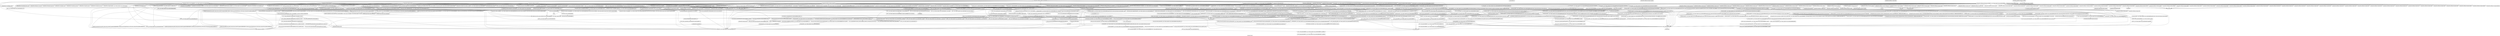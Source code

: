 digraph "Call graph: thermo.ll" {
	label="Call graph: thermo.ll";

	Node0x5654a9693fd0 [shape=record,label="{_ZN9LAMMPS_NS6ThermoC2EPNS_6LAMMPSEiPPc}"];
	Node0x5654a9693fd0 -> Node0x5654a963c3f0;
	Node0x5654a9693fd0 -> Node0x5654a951a7d0;
	Node0x5654a9693fd0 -> Node0x5654a9517ff0;
	Node0x5654a9693fd0 -> Node0x5654a933d5b0;
	Node0x5654a9693fd0 -> Node0x5654a9516200;
	Node0x5654a9693fd0 -> Node0x5654a933cfe0;
	Node0x5654a9693fd0 -> Node0x5654a93387b0;
	Node0x5654a9693fd0 -> Node0x5654a9336570;
	Node0x5654a9693fd0 -> Node0x5654a96583e0;
	Node0x5654a9693fd0 -> Node0x5654a9335770;
	Node0x5654a9693fd0 -> Node0x5654a949f1a0;
	Node0x5654a9693fd0 -> Node0x5654a9487d00;
	Node0x5654a9693fd0 -> Node0x5654a9550990;
	Node0x5654a9693fd0 -> Node0x5654a95eb640;
	Node0x5654a9693fd0 -> Node0x5654a9564ee0;
	Node0x5654a9693fd0 -> Node0x5654a9334c40;
	Node0x5654a9693fd0 -> Node0x5654a93396b0;
	Node0x5654a9693fd0 -> Node0x5654a96a1a90;
	Node0x5654a9693fd0 -> Node0x5654a9674660;
	Node0x5654a9693fd0 -> Node0x5654a962d820;
	Node0x5654a9693fd0 -> Node0x5654a93345d0;
	Node0x5654a9693fd0 -> Node0x5654a93384c0;
	Node0x5654a9693fd0 -> Node0x5654a9335650;
	Node0x5654a9693fd0 -> Node0x5654a9333d40;
	Node0x5654a9693fd0 -> Node0x5654a933a510;
	Node0x5654a9693fd0 -> Node0x5654a96e4380;
	Node0x5654a963c3f0 [shape=record,label="{_ZN9LAMMPS_NS8PointersC2EPNS_6LAMMPSE}"];
	Node0x5654a951a7d0 [shape=record,label="{_ZNSt7__cxx1112basic_stringIcSt11char_traitsIcESaIcEEC1Ev}"];
	Node0x5654a9517ff0 [shape=record,label="{_ZNSt6vectorINSt7__cxx1112basic_stringIcSt11char_traitsIcESaIcEEESaIS5_EEC2Ev}"];
	Node0x5654a9517ff0 -> Node0x5654a9336470;
	Node0x5654a949f1a0 [shape=record,label="{_ZNSt3mapINSt7__cxx1112basic_stringIcSt11char_traitsIcESaIcEEEiSt4lessIS5_ESaISt4pairIKS5_iEEEC2Ev}"];
	Node0x5654a949f1a0 -> Node0x5654a93357f0;
	Node0x5654a9487d00 [shape=record,label="{_ZNSt6vectorIN9LAMMPS_NS9multitypeESaIS1_EEC2Ev}"];
	Node0x5654a9487d00 -> Node0x5654a9337e60;
	Node0x5654a93357f0 [shape=record,label="{_ZNSt8_Rb_treeINSt7__cxx1112basic_stringIcSt11char_traitsIcESaIcEEESt4pairIKS5_iESt10_Select1stIS8_ESt4lessIS5_ESaIS8_EEC2Ev}"];
	Node0x5654a93357f0 -> Node0x5654a9457ea0;
	Node0x5654a9564ee0 [shape=record,label="{_ZN9LAMMPS_NS5utils6strdupERKNSt7__cxx1112basic_stringIcSt11char_traitsIcESaIcEEE}"];
	Node0x5654a9550990 [shape=record,label="{_ZNSaIcEC1Ev}"];
	Node0x5654a95eb640 [shape=record,label="{_ZNSt7__cxx1112basic_stringIcSt11char_traitsIcESaIcEEC2IS3_EEPKcRKS3_}"];
	Node0x5654a95eb640 -> Node0x5654a945a7f0;
	Node0x5654a95eb640 -> Node0x5654a971e270;
	Node0x5654a95eb640 -> Node0x5654a9338320;
	Node0x5654a95eb640 -> Node0x5654a9335a70;
	Node0x5654a95eb640 -> Node0x5654a9335700;
	Node0x5654a971e510 [shape=record,label="{__gxx_personality_v0}"];
	Node0x5654a9516200 [shape=record,label="{_ZNSt7__cxx1112basic_stringIcSt11char_traitsIcESaIcEED1Ev}"];
	Node0x5654a96583e0 [shape=record,label="{_ZNSaIcED1Ev}"];
	Node0x5654a96a1a90 [shape=record,label="{strcmp}"];
	Node0x5654a9674660 [shape=record,label="{_ZNSt7__cxx1112basic_stringIcSt11char_traitsIcESaIcEEaSEPKc}"];
	Node0x5654a962d820 [shape=record,label="{_ZN9LAMMPS_NS5Error3allERKNSt7__cxx1112basic_stringIcSt11char_traitsIcESaIcEEEiS8_}"];
	Node0x5654a96e4380 [shape=record,label="{_ZN9LAMMPS_NS5utils11expand_argsEPKciiPPciRS4_PNS_6LAMMPSE}"];
	Node0x5654a933a510 [shape=record,label="{_ZNSt7__cxx1112basic_stringIcSt11char_traitsIcESaIcEE5clearEv}"];
	Node0x5654a9333d40 [shape=record,label="{_ZNSt7__cxx1112basic_stringIcSt11char_traitsIcESaIcEEpLEPKc}"];
	Node0x5654a9335650 [shape=record,label="{_ZNSt7__cxx1112basic_stringIcSt11char_traitsIcESaIcEEpLEc}"];
	Node0x5654a93384c0 [shape=record,label="{_ZdaPv}"];
	Node0x5654a93345d0 [shape=record,label="{_ZN9LAMMPS_NS6Memory5sfreeEPv}"];
	Node0x5654a93396b0 [shape=record,label="{_ZN9LAMMPS_NS5utils20trim_and_count_wordsERKNSt7__cxx1112basic_stringIcSt11char_traitsIcESaIcEEES8_}"];
	Node0x5654a9334c40 [shape=record,label="{_ZN9LAMMPS_NS6Thermo8allocateEv}"];
	Node0x5654a9334c40 -> Node0x5654a9436f00;
	Node0x5654a9334c40 -> Node0x5654a933cfe0;
	Node0x5654a9334c40 -> Node0x5654a9339790;
	Node0x5654a9334c40 -> Node0x5654a93398f0;
	Node0x5654a9334c40 -> Node0x5654a9434cb0;
	Node0x5654a9334c40 -> Node0x5654a933a510;
	Node0x5654a9334c40 -> Node0x5654a933a1e0;
	Node0x5654a9334c40 -> Node0x5654a9338420;
	Node0x5654a9334c40 -> Node0x5654a9337b60;
	Node0x5654a9334c40 -> Node0x5654a933d520;
	Node0x5654a9334c40 -> Node0x5654a92f42d0;
	Node0x5654a9334c40 -> Node0x5654a937a5f0;
	Node0x5654a9334c40 -> Node0x5654a938d310;
	Node0x5654a9334c40 -> Node0x5654a971e660;
	Node0x5654a9335770 [shape=record,label="{_ZN9LAMMPS_NS6Thermo12parse_fieldsERKNSt7__cxx1112basic_stringIcSt11char_traitsIcESaIcEEE}"];
	Node0x5654a9335770 -> Node0x5654a9550990;
	Node0x5654a9335770 -> Node0x5654a95eb640;
	Node0x5654a9335770 -> Node0x5654a933d7d0;
	Node0x5654a9335770 -> Node0x5654a9516200;
	Node0x5654a9335770 -> Node0x5654a96583e0;
	Node0x5654a9335770 -> Node0x5654a9339820;
	Node0x5654a9335770 -> Node0x5654a9337ce0;
	Node0x5654a9335770 -> Node0x5654a933a360;
	Node0x5654a9335770 -> Node0x5654a9367180;
	Node0x5654a9335770 -> Node0x5654a937cb70;
	Node0x5654a9335770 -> Node0x5654a937bcf0;
	Node0x5654a9335770 -> Node0x5654a937b340;
	Node0x5654a9335770 -> Node0x5654a937a960;
	Node0x5654a9335770 -> Node0x5654a936faf0;
	Node0x5654a9335770 -> Node0x5654a9378c80;
	Node0x5654a9335770 -> Node0x5654a936aba0;
	Node0x5654a9335770 -> Node0x5654a962d820;
	Node0x5654a9335770 -> Node0x5654a9377f30;
	Node0x5654a9335770 -> Node0x5654a9373ef0;
	Node0x5654a9335770 -> Node0x5654a936ea60;
	Node0x5654a9335770 -> Node0x5654a9372e30;
	Node0x5654a9335770 -> Node0x5654a95c5810;
	Node0x5654a9335770 -> Node0x5654a9371350;
	Node0x5654a9335770 -> Node0x5654a9370890;
	Node0x5654a9335770 -> Node0x5654a937e6e0;
	Node0x5654a9335770 -> Node0x5654a936c8c0;
	Node0x5654a9335770 -> Node0x5654a936a860;
	Node0x5654a9335770 -> Node0x5654a93652b0;
	Node0x5654a9335770 -> Node0x5654a9369c90;
	Node0x5654a9335770 -> Node0x5654a93684a0;
	Node0x5654a9335770 -> Node0x5654a935cff0;
	Node0x5654a9338420 [shape=record,label="{_ZN9__gnu_cxxneIPNSt7__cxx1112basic_stringIcSt11char_traitsIcESaIcEEESt6vectorIS6_SaIS6_EEEEbRKNS_17__normal_iteratorIT_T0_EESG_}"];
	Node0x5654a9338420 -> Node0x5654a93c93f0;
	Node0x5654a9336570 [shape=record,label="{_ZNSt6vectorIN9LAMMPS_NS9multitypeESaIS1_EED2Ev}"];
	Node0x5654a9336570 -> Node0x5654a937dd20;
	Node0x5654a9336570 -> Node0x5654a937e340;
	Node0x5654a9336570 -> Node0x5654a937f0f0;
	Node0x5654a9336570 -> Node0x5654a9369e60;
	Node0x5654a93387b0 [shape=record,label="{_ZNSt3mapINSt7__cxx1112basic_stringIcSt11char_traitsIcESaIcEEEiSt4lessIS5_ESaISt4pairIKS5_iEEED2Ev}"];
	Node0x5654a93387b0 -> Node0x5654a93855f0;
	Node0x5654a933cfe0 [shape=record,label="{_ZNSt6vectorINSt7__cxx1112basic_stringIcSt11char_traitsIcESaIcEEESaIS5_EED2Ev}"];
	Node0x5654a933cfe0 -> Node0x5654a93865d0;
	Node0x5654a933cfe0 -> Node0x5654a93884e0;
	Node0x5654a933cfe0 -> Node0x5654a9389090;
	Node0x5654a933cfe0 -> Node0x5654a9369e60;
	Node0x5654a93855f0 [shape=record,label="{_ZNSt8_Rb_treeINSt7__cxx1112basic_stringIcSt11char_traitsIcESaIcEEESt4pairIKS5_iESt10_Select1stIS8_ESt4lessIS5_ESaIS8_EED2Ev}"];
	Node0x5654a93855f0 -> Node0x5654a9469660;
	Node0x5654a93855f0 -> Node0x5654a946b160;
	Node0x5654a93855f0 -> Node0x5654a946cac0;
	Node0x5654a93855f0 -> Node0x5654a9369e60;
	Node0x5654a9389110 [shape=record,label="{_ZN9LAMMPS_NS6ThermoD2Ev}"];
	Node0x5654a9389110 -> Node0x5654a93384c0;
	Node0x5654a9389110 -> Node0x5654a935e530;
	Node0x5654a9389110 -> Node0x5654a9336570;
	Node0x5654a9389110 -> Node0x5654a93387b0;
	Node0x5654a9389110 -> Node0x5654a9516200;
	Node0x5654a9389110 -> Node0x5654a9369e60;
	Node0x5654a9389110 -> Node0x5654a933d5b0;
	Node0x5654a9389110 -> Node0x5654a933cfe0;
	Node0x5654a93aff80 [shape=record,label="{_ZN9LAMMPS_NS6Thermo7computeEi}"];
	Node0x5654a93aff80 -> Node0x5654a93b0b70;
	Node0x5654a93aff80 -> Node0x5654a93b3790;
	Node0x5654a93aff80 -> Node0x5654a93adf10;
	Node0x5654a93aff80 -> Node0x5654a933a510;
	Node0x5654a93aff80 -> Node0x5654a93b1760;
	Node0x5654a93aff80 -> Node0x5654a9338320;
	Node0x5654a93aff80 -> Node0x5654a9394740;
	Node0x5654a93aff80 -> Node0x5654a9394f10;
	Node0x5654a93aff80 -> Node0x5654a93b2100;
	Node0x5654a93aff80 -> Node0x5654a9395c10;
	Node0x5654a93aff80 -> Node0x5654a9393d60;
	Node0x5654a93aff80 -> Node0x5654a9516200;
	Node0x5654a93aff80 -> Node0x5654a9365390;
	Node0x5654a93aff80 -> Node0x5654a937b340;
	Node0x5654a93aff80 -> Node0x5654a937bcf0;
	Node0x5654a93aff80 -> Node0x5654a938f160;
	Node0x5654a93aff80 -> Node0x5654a9434cb0;
	Node0x5654a93aff80 -> Node0x5654a936faf0;
	Node0x5654a93aff80 -> Node0x5654a93b2bc0;
	Node0x5654a93aff80 -> Node0x5654a9333d40;
	Node0x5654a93aff80 -> Node0x5654a938fc90;
	Node0x5654a93aff80 -> Node0x5654a938f810;
	Node0x5654a935e530 [shape=record,label="{_ZN9LAMMPS_NS6Thermo10deallocateEv}"];
	Node0x5654a935e530 -> Node0x5654a93384c0;
	Node0x5654a9369e60 [shape=record,label="{__clang_call_terminate}"];
	Node0x5654a9369e60 -> Node0x5654a9377220;
	Node0x5654a9369e60 -> Node0x5654a9378260;
	Node0x5654a9377220 [shape=record,label="{__cxa_begin_catch}"];
	Node0x5654a9378260 [shape=record,label="{_ZSt9terminatev}"];
	Node0x5654a93e3bd0 [shape=record,label="{_ZN9LAMMPS_NS6ThermoD0Ev}"];
	Node0x5654a93e3bd0 -> Node0x5654a938b310;
	Node0x5654a938b310 [shape=record,label="{_ZdlPv}"];
	Node0x5654a938b830 [shape=record,label="{_ZN9LAMMPS_NS6Thermo4initEv}"];
	Node0x5654a938b830 -> Node0x5654a96a1a90;
	Node0x5654a938b830 -> Node0x5654a9516200;
	Node0x5654a938b830 -> Node0x5654a9367180;
	Node0x5654a938b830 -> Node0x5654a938de50;
	Node0x5654a938b830 -> Node0x5654a938eab0;
	Node0x5654a938b830 -> Node0x5654a9550990;
	Node0x5654a938b830 -> Node0x5654a95eb640;
	Node0x5654a938b830 -> Node0x5654a933d7d0;
	Node0x5654a938b830 -> Node0x5654a96583e0;
	Node0x5654a938b830 -> Node0x5654a939bdc0;
	Node0x5654a938b830 -> Node0x5654a9372e30;
	Node0x5654a938b830 -> Node0x5654a9370890;
	Node0x5654a938b830 -> Node0x5654a938b310;
	Node0x5654a938b830 -> Node0x5654a937b340;
	Node0x5654a938b830 -> Node0x5654a937bcf0;
	Node0x5654a938b830 -> Node0x5654a951a7d0;
	Node0x5654a938b830 -> Node0x5654a936c8c0;
	Node0x5654a938b830 -> Node0x5654a9434cb0;
	Node0x5654a938b830 -> Node0x5654a933a510;
	Node0x5654a938b830 -> Node0x5654a937cb70;
	Node0x5654a938b830 -> Node0x5654a9335650;
	Node0x5654a938b830 -> Node0x5654a938f160;
	Node0x5654a938b830 -> Node0x5654a938f810;
	Node0x5654a938b830 -> Node0x5654a9396d70;
	Node0x5654a938b830 -> Node0x5654a938fc90;
	Node0x5654a938b830 -> Node0x5654a9393d60;
	Node0x5654a938b830 -> Node0x5654a9365390;
	Node0x5654a938b830 -> Node0x5654a9395c10;
	Node0x5654a938b830 -> Node0x5654a9333d40;
	Node0x5654a938b830 -> Node0x5654a9395480;
	Node0x5654a938b830 -> Node0x5654a9394f10;
	Node0x5654a938b830 -> Node0x5654a9337ce0;
	Node0x5654a938b830 -> Node0x5654a9390ef0;
	Node0x5654a938b830 -> Node0x5654a9394740;
	Node0x5654a938b830 -> Node0x5654a9338320;
	Node0x5654a938b830 -> Node0x5654a9393680;
	Node0x5654a938b830 -> Node0x5654a93a3fe0;
	Node0x5654a938b830 -> Node0x5654a9392df0;
	Node0x5654a938b830 -> Node0x5654a9392720;
	Node0x5654a938b830 -> Node0x5654a9391e90;
	Node0x5654a938b830 -> Node0x5654a9674660;
	Node0x5654a9395c10 [shape=record,label="{_ZN3fmt6v9_lmp7vformatB5cxx11ENS0_17basic_string_viewIcEENS0_17basic_format_argsINS0_20basic_format_contextINS0_8appenderEcEEEE}"];
	Node0x5654a9367180 [shape=record,label="{_ZN9LAMMPS_NS6Thermo8addfieldEPKcMS0_FvvEi}"];
	Node0x5654a9367180 -> Node0x5654a9434cb0;
	Node0x5654a9367180 -> Node0x5654a9674660;
	Node0x5654a939c5f0 [shape=record,label="{_ZN9LAMMPS_NS6Thermo11compute_volEv}"];
	Node0x5654a938de50 [shape=record,label="{_ZNKSt7__cxx1112basic_stringIcSt11char_traitsIcESaIcEE4sizeEv}"];
	Node0x5654a938eab0 [shape=record,label="{_Znwm}"];
	Node0x5654a933d7d0 [shape=record,label="{_ZN9LAMMPS_NS14ValueTokenizerC1ERKNSt7__cxx1112basic_stringIcSt11char_traitsIcESaIcEEES8_}"];
	Node0x5654a937b340 [shape=record,label="{_ZNSt6vectorIN9LAMMPS_NS9multitypeESaIS1_EE5clearEv}"];
	Node0x5654a937b340 -> Node0x5654a939ef80;
	Node0x5654a937bcf0 [shape=record,label="{_ZNSt6vectorIN9LAMMPS_NS9multitypeESaIS1_EE6resizeEm}"];
	Node0x5654a937bcf0 -> Node0x5654a939fb70;
	Node0x5654a937bcf0 -> Node0x5654a939ef80;
	Node0x5654a937bcf0 -> Node0x5654a93a0c80;
	Node0x5654a9434cb0 [shape=record,label="{_ZNSt6vectorINSt7__cxx1112basic_stringIcSt11char_traitsIcESaIcEEESaIS5_EEixEm}"];
	Node0x5654a938f160 [shape=record,label="{_ZNSt6vectorIN9LAMMPS_NS9multitypeESaIS1_EEixEm}"];
	Node0x5654a938f810 [shape=record,label="{_ZN9LAMMPS_NS9multitypeaSERKd}"];
	Node0x5654a938fc90 [shape=record,label="{_ZN9LAMMPS_NS9multitypeaSERKi}"];
	Node0x5654a9365390 [shape=record,label="{_ZN9LAMMPS_NS9multitypeaSERKl}"];
	Node0x5654a9337ce0 [shape=record,label="{_ZN9LAMMPS_NS14ValueTokenizer11next_stringB5cxx11Ev}"];
	Node0x5654a9390ef0 [shape=record,label="{_ZNSt7__cxx1112basic_stringIcSt11char_traitsIcESaIcEEaSEOS4_}"];
	Node0x5654a93a3fe0 [shape=record,label="{_ZNSt7__cxx1112basic_stringIcSt11char_traitsIcESaIcEEaSERKS4_}"];
	Node0x5654a9391e90 [shape=record,label="{_ZNKSt7__cxx1112basic_stringIcSt11char_traitsIcESaIcEE4findEcm}"];
	Node0x5654a9392df0 [shape=record,label="{_ZNSt7__cxx1112basic_stringIcSt11char_traitsIcESaIcEE7replaceEmmRKS4_}"];
	Node0x5654a9392720 [shape=record,label="{_ZNKSt7__cxx1112basic_stringIcSt11char_traitsIcESaIcEE6substrEmm}"];
	Node0x5654a9393680 [shape=record,label="{_ZStplIcSt11char_traitsIcESaIcEENSt7__cxx1112basic_stringIT_T0_T1_EERKS8_PKS5_}"];
	Node0x5654a9393680 -> Node0x5654a93a2ec0;
	Node0x5654a9393680 -> Node0x5654a93a59d0;
	Node0x5654a9393680 -> Node0x5654a9516200;
	Node0x5654a9393d60 [shape=record,label="{_ZNSt7__cxx1112basic_stringIcSt11char_traitsIcESaIcEEpLERKS4_}"];
	Node0x5654a9396d70 [shape=record,label="{_ZNSt7__cxx1112basic_stringIcSt11char_traitsIcESaIcEE6resizeEm}"];
	Node0x5654a937cb70 [shape=record,label="{_ZN9LAMMPS_NS14ValueTokenizerD2Ev}"];
	Node0x5654a937cb70 -> Node0x5654a93a7b10;
	Node0x5654a936c8c0 [shape=record,label="{_ZNK9LAMMPS_NS6Modify17get_compute_by_idERKNSt7__cxx1112basic_stringIcSt11char_traitsIcESaIcEEE}"];
	Node0x5654a939bdc0 [shape=record,label="{_ZN9LAMMPS_NS5Error3allIJRPcEEEvRKNSt7__cxx1112basic_stringIcSt11char_traitsIcESaIcEEEiSB_DpOT_}"];
	Node0x5654a939bdc0 -> Node0x5654a93a90c0;
	Node0x5654a939bdc0 -> Node0x5654a93aa3c0;
	Node0x5654a939bdc0 -> Node0x5654a93aafb0;
	Node0x5654a9370890 [shape=record,label="{_ZNK9LAMMPS_NS6Modify13get_fix_by_idERKNSt7__cxx1112basic_stringIcSt11char_traitsIcESaIcEEE}"];
	Node0x5654a9372e30 [shape=record,label="{_ZN9LAMMPS_NS8Variable4findEPKc}"];
	Node0x5654a93ac090 [shape=record,label="{_ZN9LAMMPS_NS6Thermo6headerEv}"];
	Node0x5654a93ac090 -> Node0x5654a951a7d0;
	Node0x5654a93ac090 -> Node0x5654a9674660;
	Node0x5654a93ac090 -> Node0x5654a9434cb0;
	Node0x5654a93ac090 -> Node0x5654a93a2ec0;
	Node0x5654a93ac090 -> Node0x5654a9516200;
	Node0x5654a93ac090 -> Node0x5654a938de50;
	Node0x5654a93ac090 -> Node0x5654a93adf10;
	Node0x5654a93ac090 -> Node0x5654a93a3fe0;
	Node0x5654a93ac090 -> Node0x5654a9338320;
	Node0x5654a93ac090 -> Node0x5654a9394740;
	Node0x5654a93ac090 -> Node0x5654a9394f10;
	Node0x5654a93ac090 -> Node0x5654a93ad380;
	Node0x5654a93ac090 -> Node0x5654a9395c10;
	Node0x5654a93ac090 -> Node0x5654a9393d60;
	Node0x5654a93ac090 -> Node0x5654a9393680;
	Node0x5654a93ac090 -> Node0x5654a9396d70;
	Node0x5654a93ac090 -> Node0x5654a9333d40;
	Node0x5654a93a2ec0 [shape=record,label="{_ZNSt7__cxx1112basic_stringIcSt11char_traitsIcESaIcEEC1ERKS4_}"];
	Node0x5654a93adf10 [shape=record,label="{_ZN9LAMMPS_NS5utils7logmesgEPNS_6LAMMPSERKNSt7__cxx1112basic_stringIcSt11char_traitsIcESaIcEEE}"];
	Node0x5654a93aec80 [shape=record,label="{_ZN9LAMMPS_NS6Thermo6footerEv}"];
	Node0x5654a93aec80 -> Node0x5654a9550990;
	Node0x5654a93aec80 -> Node0x5654a95eb640;
	Node0x5654a93aec80 -> Node0x5654a93adf10;
	Node0x5654a93aec80 -> Node0x5654a9516200;
	Node0x5654a93aec80 -> Node0x5654a96583e0;
	Node0x5654a93b0b70 [shape=record,label="{_ZN9LAMMPS_NS6Thermo10lost_checkEv}"];
	Node0x5654a93b0b70 -> Node0x5654a93b4020;
	Node0x5654a93b0b70 -> Node0x5654a93b4ae0;
	Node0x5654a93b0b70 -> Node0x5654a93b56b0;
	Node0x5654a93b0b70 -> Node0x5654a9550990;
	Node0x5654a93b0b70 -> Node0x5654a95eb640;
	Node0x5654a93b0b70 -> Node0x5654a96583e0;
	Node0x5654a93b0b70 -> Node0x5654a9516200;
	Node0x5654a93b0b70 -> Node0x5654a962d820;
	Node0x5654a93b0b70 -> Node0x5654a93b8900;
	Node0x5654a93b0b70 -> Node0x5654a93b7d30;
	Node0x5654a93b0b70 -> Node0x5654a93b7270;
	Node0x5654a93b0b70 -> Node0x5654a93b69e0;
	Node0x5654a93b0b70 -> Node0x5654a93b5e10;
	Node0x5654a93b1760 [shape=record,label="{_ZN9LAMMPS_NS5Timer7elapsedENS0_5ttypeE}"];
	Node0x5654a93b2bc0 [shape=record,label="{snprintf}"];
	Node0x5654a936faf0 [shape=record,label="{_ZNKSt7__cxx1112basic_stringIcSt11char_traitsIcESaIcEE5c_strEv}"];
	Node0x5654a93b3790 [shape=record,label="{_ZN9LAMMPS_NS5utils13flush_buffersEPNS_6LAMMPSE}"];
	Node0x5654a93b4020 [shape=record,label="{llvm.memset.p0.i64}"];
	Node0x5654a93b4ae0 [shape=record,label="{_ZNK9LAMMPS_NS5Error11get_numwarnEv}"];
	Node0x5654a93b56b0 [shape=record,label="{MPI_Allreduce}"];
	Node0x5654a93b5e10 [shape=record,label="{_ZNK9LAMMPS_NS5Error11get_maxwarnEv}"];
	Node0x5654a93b69e0 [shape=record,label="{_ZN9LAMMPS_NS5Error7messageIJRlS2_EEEvRKNSt7__cxx1112basic_stringIcSt11char_traitsIcESaIcEEEiSA_DpOT_}"];
	Node0x5654a93b69e0 -> Node0x5654a93a90c0;
	Node0x5654a93b69e0 -> Node0x5654a93bb030;
	Node0x5654a93b69e0 -> Node0x5654a93bb8c0;
	Node0x5654a93b7270 [shape=record,label="{_ZN9LAMMPS_NS5Error11set_allwarnEi}"];
	Node0x5654a93b7d30 [shape=record,label="{_ZN9LAMMPS_NS5Error3allIJRlS2_EEEvRKNSt7__cxx1112basic_stringIcSt11char_traitsIcESaIcEEEiSA_DpOT_}"];
	Node0x5654a93b7d30 -> Node0x5654a93a90c0;
	Node0x5654a93b7d30 -> Node0x5654a93bb030;
	Node0x5654a93b7d30 -> Node0x5654a93aafb0;
	Node0x5654a93b8900 [shape=record,label="{_ZN9LAMMPS_NS5Error7warningIJRlS2_EEEvRKNSt7__cxx1112basic_stringIcSt11char_traitsIcESaIcEEEiSA_DpOT_}"];
	Node0x5654a93b8900 -> Node0x5654a93a90c0;
	Node0x5654a93b8900 -> Node0x5654a93bb030;
	Node0x5654a93b8900 -> Node0x5654a93bc380;
	Node0x5654a93bcf50 [shape=record,label="{_ZN9LAMMPS_NS6Thermo13modify_paramsEiPPc}"];
	Node0x5654a93bcf50 -> Node0x5654a9550990;
	Node0x5654a93bcf50 -> Node0x5654a95eb640;
	Node0x5654a93bcf50 -> Node0x5654a96583e0;
	Node0x5654a93bcf50 -> Node0x5654a9516200;
	Node0x5654a93bcf50 -> Node0x5654a93bd7e0;
	Node0x5654a93bcf50 -> Node0x5654a939bdc0;
	Node0x5654a93bcf50 -> Node0x5654a9674660;
	Node0x5654a93bcf50 -> Node0x5654a9434cb0;
	Node0x5654a93bcf50 -> Node0x5654a93c4c10;
	Node0x5654a93bcf50 -> Node0x5654a9377220;
	Node0x5654a93bcf50 -> Node0x5654a93c4030;
	Node0x5654a93bcf50 -> Node0x5654a93c3570;
	Node0x5654a93bcf50 -> Node0x5654a93c0bc0;
	Node0x5654a93bcf50 -> Node0x5654a96a1a90;
	Node0x5654a93bcf50 -> Node0x5654a93c2d00;
	Node0x5654a93bcf50 -> Node0x5654a93c5f40;
	Node0x5654a93bcf50 -> Node0x5654a93c5370;
	Node0x5654a93bcf50 -> Node0x5654a93a3fe0;
	Node0x5654a93bcf50 -> Node0x5654a9392df0;
	Node0x5654a93bcf50 -> Node0x5654a9392720;
	Node0x5654a93bcf50 -> Node0x5654a962d820;
	Node0x5654a93bcf50 -> Node0x5654a9391e90;
	Node0x5654a93bcf50 -> Node0x5654a9339790;
	Node0x5654a93bcf50 -> Node0x5654a933a510;
	Node0x5654a93bcf50 -> Node0x5654a933a1e0;
	Node0x5654a93bcf50 -> Node0x5654a9338420;
	Node0x5654a93bcf50 -> Node0x5654a9337b60;
	Node0x5654a93bcf50 -> Node0x5654a933d520;
	Node0x5654a93bcf50 -> Node0x5654a93c25a0;
	Node0x5654a93bcf50 -> Node0x5654a93bee70;
	Node0x5654a93bcf50 -> Node0x5654a93c0330;
	Node0x5654a93bcf50 -> Node0x5654a936c8c0;
	Node0x5654a93bcf50 -> Node0x5654a9564ee0;
	Node0x5654a93bcf50 -> Node0x5654a93384c0;
	Node0x5654a93bcf50 -> Node0x5654a93be2a0;
	Node0x5654a93bd7e0 [shape=record,label="{_ZN9LAMMPS_NS5utils16missing_cmd_argsERKNSt7__cxx1112basic_stringIcSt11char_traitsIcESaIcEEEiS8_PNS_5ErrorE}"];
	Node0x5654a93be2a0 [shape=record,label="{_ZN9LAMMPS_NS5Error7warningERKNSt7__cxx1112basic_stringIcSt11char_traitsIcESaIcEEEiS8_}"];
	Node0x5654a93bee70 [shape=record,label="{_ZN9LAMMPS_NS5Error11set_maxwarnEi}"];
	Node0x5654a93c0330 [shape=record,label="{_ZN9LAMMPS_NS5Error11set_numwarnEi}"];
	Node0x5654a93c0bc0 [shape=record,label="{_ZN9LAMMPS_NS5utils8inumericEPKciS2_bPNS_6LAMMPSE}"];
	Node0x5654a93c25a0 [shape=record,label="{_ZN9LAMMPS_NS5utils7logicalEPKciS2_bPNS_6LAMMPSE}"];
	Node0x5654a933d520 [shape=record,label="{_ZNSt6vectorINSt7__cxx1112basic_stringIcSt11char_traitsIcESaIcEEESaIS5_EE5beginEv}"];
	Node0x5654a933d520 -> Node0x5654a93c7c10;
	Node0x5654a9337b60 [shape=record,label="{_ZNSt6vectorINSt7__cxx1112basic_stringIcSt11char_traitsIcESaIcEEESaIS5_EE3endEv}"];
	Node0x5654a9337b60 -> Node0x5654a93c7c10;
	Node0x5654a933a1e0 [shape=record,label="{_ZNK9__gnu_cxx17__normal_iteratorIPNSt7__cxx1112basic_stringIcSt11char_traitsIcESaIcEEESt6vectorIS6_SaIS6_EEEdeEv}"];
	Node0x5654a9339790 [shape=record,label="{_ZN9__gnu_cxx17__normal_iteratorIPNSt7__cxx1112basic_stringIcSt11char_traitsIcESaIcEEESt6vectorIS6_SaIS6_EEEppEv}"];
	Node0x5654a93c2d00 [shape=record,label="{_ZN9LAMMPS_NS5utils10is_integerERKNSt7__cxx1112basic_stringIcSt11char_traitsIcESaIcEEE}"];
	Node0x5654a93c3570 [shape=record,label="{_ZNSt3mapINSt7__cxx1112basic_stringIcSt11char_traitsIcESaIcEEEiSt4lessIS5_ESaISt4pairIKS5_iEEE2atERS9_}"];
	Node0x5654a93c3570 -> Node0x5654a93ca6e0;
	Node0x5654a93c3570 -> Node0x5654a93cb7c0;
	Node0x5654a93c3570 -> Node0x5654a93cc3b0;
	Node0x5654a93c3570 -> Node0x5654a93ccfa0;
	Node0x5654a93c3570 -> Node0x5654a93cdb90;
	Node0x5654a93c3570 -> Node0x5654a93ce780;
	Node0x5654a93c3570 -> Node0x5654a93cf370;
	Node0x5654a93c4030 [shape=record,label="{llvm.eh.typeid.for}"];
	Node0x5654a93c4c10 [shape=record,label="{__cxa_end_catch}"];
	Node0x5654a93c5370 [shape=record,label="{_ZN9LAMMPS_NS5utils8strmatchERKNSt7__cxx1112basic_stringIcSt11char_traitsIcESaIcEEES8_}"];
	Node0x5654a93c5f40 [shape=record,label="{_ZN9LAMMPS_NS5utils6boundsIiEEvPKciRKNSt7__cxx1112basic_stringIcSt11char_traitsIcESaIcEEEllRT_SD_PNS_5ErrorE}"];
	Node0x5654a9436f00 [shape=record,label="{_ZNSt6vectorINSt7__cxx1112basic_stringIcSt11char_traitsIcESaIcEEESaIS5_EE6resizeEm}"];
	Node0x5654a9436f00 -> Node0x5654a93d2e50;
	Node0x5654a9436f00 -> Node0x5654a93d4b20;
	Node0x5654a9436f00 -> Node0x5654a93d3f30;
	Node0x5654a938d310 [shape=record,label="{llvm.umul.with.overflow.i64}"];
	Node0x5654a971e660 [shape=record,label="{_Znam}"];
	Node0x5654a937a5f0 [shape=record,label="{_ZNSt3mapINSt7__cxx1112basic_stringIcSt11char_traitsIcESaIcEEEiSt4lessIS5_ESaISt4pairIKS5_iEEE5clearEv}"];
	Node0x5654a937a5f0 -> Node0x5654a93d5720;
	Node0x5654a92f42d0 [shape=record,label="{_ZN9LAMMPS_NS5utils11split_wordsERKNSt7__cxx1112basic_stringIcSt11char_traitsIcESaIcEEE}"];
	Node0x5654a93d5720 [shape=record,label="{_ZNSt8_Rb_treeINSt7__cxx1112basic_stringIcSt11char_traitsIcESaIcEEESt4pairIKS5_iESt10_Select1stIS8_ESt4lessIS5_ESaIS8_EE5clearEv}"];
	Node0x5654a93d5720 -> Node0x5654a9469660;
	Node0x5654a93d5720 -> Node0x5654a946b160;
	Node0x5654a93d5720 -> Node0x5654a9463d40;
	Node0x5654a93d5720 -> Node0x5654a9369e60;
	Node0x5654a93398f0 [shape=record,label="{_ZNSt3mapINSt7__cxx1112basic_stringIcSt11char_traitsIcESaIcEEEiSt4lessIS5_ESaISt4pairIKS5_iEEEixERS9_}"];
	Node0x5654a93398f0 -> Node0x5654a93ca6e0;
	Node0x5654a93398f0 -> Node0x5654a93cb7c0;
	Node0x5654a93398f0 -> Node0x5654a93cc3b0;
	Node0x5654a93398f0 -> Node0x5654a93ccfa0;
	Node0x5654a93398f0 -> Node0x5654a93cdb90;
	Node0x5654a93398f0 -> Node0x5654a93ce780;
	Node0x5654a93398f0 -> Node0x5654a93d72e0;
	Node0x5654a93398f0 -> Node0x5654a93d7d70;
	Node0x5654a93398f0 -> Node0x5654a93d8940;
	Node0x5654a93398f0 -> Node0x5654a9394f10;
	Node0x5654a9339820 [shape=record,label="{_ZNK9LAMMPS_NS14ValueTokenizer8has_nextEv}"];
	Node0x5654a93d72e0 [shape=record,label="{_ZNSt23_Rb_tree_const_iteratorISt4pairIKNSt7__cxx1112basic_stringIcSt11char_traitsIcESaIcEEEiEEC2ERKSt17_Rb_tree_iteratorIS8_E}"];
	Node0x5654a933a360 [shape=record,label="{_ZSteqIcSt11char_traitsIcESaIcEEbRKNSt7__cxx1112basic_stringIT_T0_T1_EEPKS5_}"];
	Node0x5654a933a360 -> Node0x5654a93d9200;
	Node0x5654a93da190 [shape=record,label="{_ZN9LAMMPS_NS6Thermo12compute_stepEv}"];
	Node0x5654a93dac20 [shape=record,label="{_ZN9LAMMPS_NS6Thermo15compute_elapsedEv}"];
	Node0x5654a93db7f0 [shape=record,label="{_ZN9LAMMPS_NS6Thermo20compute_elapsed_longEv}"];
	Node0x5654a93dc0b0 [shape=record,label="{_ZN9LAMMPS_NS6Thermo10compute_dtEv}"];
	Node0x5654a93dcc70 [shape=record,label="{_ZN9LAMMPS_NS6Thermo12compute_timeEv}"];
	Node0x5654a93dcc70 -> Node0x5654a93dd860;
	Node0x5654a93deb50 [shape=record,label="{_ZN9LAMMPS_NS6Thermo11compute_cpuEv}"];
	Node0x5654a93deb50 -> Node0x5654a93b1760;
	Node0x5654a93dfc30 [shape=record,label="{_ZN9LAMMPS_NS6Thermo13compute_tpcpuEv}"];
	Node0x5654a93dfc30 -> Node0x5654a93b1760;
	Node0x5654a93e0f20 [shape=record,label="{_ZN9LAMMPS_NS6Thermo13compute_spcpuEv}"];
	Node0x5654a93e0f20 -> Node0x5654a93b1760;
	Node0x5654a93e2010 [shape=record,label="{_ZN9LAMMPS_NS6Thermo17compute_cpuremainEv}"];
	Node0x5654a93e2010 -> Node0x5654a93b1760;
	Node0x5654a93e3320 [shape=record,label="{_ZN9LAMMPS_NS6Thermo12compute_partEv}"];
	Node0x5654a93e4090 [shape=record,label="{_ZN9LAMMPS_NS6Thermo18compute_timeremainEv}"];
	Node0x5654a93e4090 -> Node0x5654a93e4c10;
	Node0x5654a93e6780 [shape=record,label="{_ZN9LAMMPS_NS6Thermo13compute_atomsEv}"];
	Node0x5654a93e6780 -> Node0x5654a93e7620;
	Node0x5654a93e8b50 [shape=record,label="{_ZN9LAMMPS_NS6Thermo12compute_tempEv}"];
	Node0x5654a937e6e0 [shape=record,label="{_ZN9LAMMPS_NS6Thermo11add_computeEPKci}"];
	Node0x5654a937e6e0 -> Node0x5654a96a1a90;
	Node0x5654a937e6e0 -> Node0x5654a9550990;
	Node0x5654a937e6e0 -> Node0x5654a95eb640;
	Node0x5654a937e6e0 -> Node0x5654a9564ee0;
	Node0x5654a937e6e0 -> Node0x5654a9516200;
	Node0x5654a937e6e0 -> Node0x5654a96583e0;
	Node0x5654a93e9f30 [shape=record,label="{_ZN9LAMMPS_NS6Thermo13compute_pressEv}"];
	Node0x5654a93ea660 [shape=record,label="{_ZN9LAMMPS_NS6Thermo10compute_peEv}"];
	Node0x5654a93eb500 [shape=record,label="{_ZN9LAMMPS_NS6Thermo10compute_keEv}"];
	Node0x5654a93ed6d0 [shape=record,label="{_ZN9LAMMPS_NS6Thermo14compute_etotalEv}"];
	Node0x5654a93ed6d0 -> Node0x5654a93ea660;
	Node0x5654a93ed6d0 -> Node0x5654a93eb500;
	Node0x5654a93edf60 [shape=record,label="{_ZN9LAMMPS_NS6Thermo13compute_evdwlEv}"];
	Node0x5654a93edf60 -> Node0x5654a93b56b0;
	Node0x5654a93f5eb0 [shape=record,label="{_ZN9LAMMPS_NS6Thermo13compute_ecoulEv}"];
	Node0x5654a93f5eb0 -> Node0x5654a93b56b0;
	Node0x5654a93f70a0 [shape=record,label="{_ZN9LAMMPS_NS6Thermo13compute_epairEv}"];
	Node0x5654a93f70a0 -> Node0x5654a93b56b0;
	Node0x5654a93f9580 [shape=record,label="{_ZN9LAMMPS_NS6Thermo13compute_ebondEv}"];
	Node0x5654a93f9580 -> Node0x5654a93b56b0;
	Node0x5654a93faae0 [shape=record,label="{_ZN9LAMMPS_NS6Thermo14compute_eangleEv}"];
	Node0x5654a93faae0 -> Node0x5654a93b56b0;
	Node0x5654a93fc520 [shape=record,label="{_ZN9LAMMPS_NS6Thermo14compute_edihedEv}"];
	Node0x5654a93fc520 -> Node0x5654a93b56b0;
	Node0x5654a93fd270 [shape=record,label="{_ZN9LAMMPS_NS6Thermo12compute_eimpEv}"];
	Node0x5654a93fd270 -> Node0x5654a93b56b0;
	Node0x5654a93fd990 [shape=record,label="{_ZN9LAMMPS_NS6Thermo12compute_emolEv}"];
	Node0x5654a93fd990 -> Node0x5654a93b56b0;
	Node0x5654a93ff600 [shape=record,label="{_ZN9LAMMPS_NS6Thermo13compute_elongEv}"];
	Node0x5654a93ffa10 [shape=record,label="{_ZN9LAMMPS_NS6Thermo13compute_etailEv}"];
	Node0x5654a9400830 [shape=record,label="{_ZN9LAMMPS_NS6Thermo16compute_enthalpyEv}"];
	Node0x5654a9400830 -> Node0x5654a93ed6d0;
	Node0x5654a9400830 -> Node0x5654a939c5f0;
	Node0x5654a9400830 -> Node0x5654a93e9f30;
	Node0x5654a94a52b0 [shape=record,label="{_ZN9LAMMPS_NS6Thermo15compute_ecoupleEv}"];
	Node0x5654a94054f0 [shape=record,label="{_ZN9LAMMPS_NS6Thermo17compute_econserveEv}"];
	Node0x5654a94054f0 -> Node0x5654a93ed6d0;
	Node0x5654a94054f0 -> Node0x5654a94a52b0;
	Node0x5654a940e460 [shape=record,label="{_ZN9LAMMPS_NS6Thermo15compute_densityEv}"];
	Node0x5654a940e460 -> Node0x5654a940f7d0;
	Node0x5654a940e460 -> Node0x5654a939c5f0;
	Node0x5654a94119d0 [shape=record,label="{_ZN9LAMMPS_NS6Thermo10compute_lxEv}"];
	Node0x5654a9412260 [shape=record,label="{_ZN9LAMMPS_NS6Thermo10compute_lyEv}"];
	Node0x5654a9414860 [shape=record,label="{_ZN9LAMMPS_NS6Thermo10compute_lzEv}"];
	Node0x5654a94150f0 [shape=record,label="{_ZN9LAMMPS_NS6Thermo11compute_xloEv}"];
	Node0x5654a94171b0 [shape=record,label="{_ZN9LAMMPS_NS6Thermo11compute_xhiEv}"];
	Node0x5654a94179e0 [shape=record,label="{_ZN9LAMMPS_NS6Thermo11compute_yloEv}"];
	Node0x5654a941a050 [shape=record,label="{_ZN9LAMMPS_NS6Thermo11compute_yhiEv}"];
	Node0x5654a941a880 [shape=record,label="{_ZN9LAMMPS_NS6Thermo11compute_zloEv}"];
	Node0x5654a941c910 [shape=record,label="{_ZN9LAMMPS_NS6Thermo11compute_zhiEv}"];
	Node0x5654a941d140 [shape=record,label="{_ZN9LAMMPS_NS6Thermo10compute_xyEv}"];
	Node0x5654a941ee30 [shape=record,label="{_ZN9LAMMPS_NS6Thermo10compute_xzEv}"];
	Node0x5654a941f660 [shape=record,label="{_ZN9LAMMPS_NS6Thermo10compute_yzEv}"];
	Node0x5654a94207d0 [shape=record,label="{_ZN9LAMMPS_NS6Thermo12compute_xlatEv}"];
	Node0x5654a9421580 [shape=record,label="{_ZN9LAMMPS_NS6Thermo12compute_ylatEv}"];
	Node0x5654a9422180 [shape=record,label="{_ZN9LAMMPS_NS6Thermo12compute_zlatEv}"];
	Node0x5654a9422dc0 [shape=record,label="{_ZN9LAMMPS_NS6Thermo13compute_bondsEv}"];
	Node0x5654a94234f0 [shape=record,label="{_ZN9LAMMPS_NS6Thermo14compute_anglesEv}"];
	Node0x5654a9424680 [shape=record,label="{_ZN9LAMMPS_NS6Thermo17compute_dihedralsEv}"];
	Node0x5654a94260a0 [shape=record,label="{_ZN9LAMMPS_NS6Thermo17compute_impropersEv}"];
	Node0x5654a9426950 [shape=record,label="{_ZN9LAMMPS_NS6Thermo11compute_pxxEv}"];
	Node0x5654a9428ce0 [shape=record,label="{_ZN9LAMMPS_NS6Thermo11compute_pyyEv}"];
	Node0x5654a9429590 [shape=record,label="{_ZN9LAMMPS_NS6Thermo11compute_pzzEv}"];
	Node0x5654a942b430 [shape=record,label="{_ZN9LAMMPS_NS6Thermo11compute_pxyEv}"];
	Node0x5654a942ca00 [shape=record,label="{_ZN9LAMMPS_NS6Thermo11compute_pxzEv}"];
	Node0x5654a942d230 [shape=record,label="{_ZN9LAMMPS_NS6Thermo11compute_pyzEv}"];
	Node0x5654a942dbc0 [shape=record,label="{_ZN9LAMMPS_NS6Thermo12compute_fmaxEv}"];
	Node0x5654a942dbc0 -> Node0x5654a94306a0;
	Node0x5654a942dbc0 -> Node0x5654a93b56b0;
	Node0x5654a9430a00 [shape=record,label="{_ZN9LAMMPS_NS6Thermo13compute_fnormEv}"];
	Node0x5654a9430a00 -> Node0x5654a93dd860;
	Node0x5654a9430a00 -> Node0x5654a9433450;
	Node0x5654a9430a00 -> Node0x5654a93b56b0;
	Node0x5654a94348f0 [shape=record,label="{_ZN9LAMMPS_NS6Thermo14compute_nbuildEv}"];
	Node0x5654a94357a0 [shape=record,label="{_ZN9LAMMPS_NS6Thermo15compute_ndangerEv}"];
	Node0x5654a94374c0 [shape=record,label="{_ZN9LAMMPS_NS6Thermo13compute_cellaEv}"];
	Node0x5654a94387c0 [shape=record,label="{_ZN9LAMMPS_NS6Thermo13compute_cellbEv}"];
	Node0x5654a94387c0 -> Node0x5654a93dd860;
	Node0x5654a94387c0 -> Node0x5654a9433450;
	Node0x5654a9439700 [shape=record,label="{_ZN9LAMMPS_NS6Thermo13compute_cellcEv}"];
	Node0x5654a9439700 -> Node0x5654a93dd860;
	Node0x5654a9439700 -> Node0x5654a9433450;
	Node0x5654a9439dc0 [shape=record,label="{_ZN9LAMMPS_NS6Thermo17compute_cellalphaEv}"];
	Node0x5654a9439dc0 -> Node0x5654a93dd860;
	Node0x5654a9439dc0 -> Node0x5654a943a4f0;
	Node0x5654a9439dc0 -> Node0x5654a9433450;
	Node0x5654a943f320 [shape=record,label="{_ZN9LAMMPS_NS6Thermo16compute_cellbetaEv}"];
	Node0x5654a943f320 -> Node0x5654a93dd860;
	Node0x5654a943f320 -> Node0x5654a943a4f0;
	Node0x5654a943f320 -> Node0x5654a9433450;
	Node0x5654a94414c0 [shape=record,label="{_ZN9LAMMPS_NS6Thermo17compute_cellgammaEv}"];
	Node0x5654a94414c0 -> Node0x5654a93dd860;
	Node0x5654a94414c0 -> Node0x5654a9433450;
	Node0x5654a94414c0 -> Node0x5654a943a4f0;
	Node0x5654a935cff0 [shape=record,label="{_ZN9LAMMPS_NS7ArgInfoC1ERKNSt7__cxx1112basic_stringIcSt11char_traitsIcESaIcEEEi}"];
	Node0x5654a95c5810 [shape=record,label="{_ZNK9LAMMPS_NS7ArgInfo8get_typeEv}"];
	Node0x5654a93652b0 [shape=record,label="{_ZNK9LAMMPS_NS7ArgInfo7get_dimEv}"];
	Node0x5654a93684a0 [shape=record,label="{_ZN9LAMMPS_NS5Error3allIJRNSt7__cxx1112basic_stringIcSt11char_traitsIcESaIcEEEEEEvRKS7_iSA_DpOT_}"];
	Node0x5654a93684a0 -> Node0x5654a93a90c0;
	Node0x5654a93684a0 -> Node0x5654a93ad380;
	Node0x5654a93684a0 -> Node0x5654a93aafb0;
	Node0x5654a9369c90 [shape=record,label="{_ZNK9LAMMPS_NS7ArgInfo10get_index1Ev}"];
	Node0x5654a936a860 [shape=record,label="{_ZNK9LAMMPS_NS7ArgInfo10get_index2Ev}"];
	Node0x5654a936aba0 [shape=record,label="{_ZNK9LAMMPS_NS7ArgInfo8get_nameEv}"];
	Node0x5654a936aba0 -> Node0x5654a936faf0;
	Node0x5654a936ea60 [shape=record,label="{_ZN9LAMMPS_NS5Error3allIJPKcEEEvRKNSt7__cxx1112basic_stringIcSt11char_traitsIcESaIcEEEiSB_DpOT_}"];
	Node0x5654a936ea60 -> Node0x5654a93a90c0;
	Node0x5654a936ea60 -> Node0x5654a9442700;
	Node0x5654a936ea60 -> Node0x5654a93aafb0;
	Node0x5654a9442cc0 [shape=record,label="{_ZN9LAMMPS_NS6Thermo15compute_computeEv}"];
	Node0x5654a9371350 [shape=record,label="{_ZN9LAMMPS_NS6Thermo7add_fixEPKc}"];
	Node0x5654a9371350 -> Node0x5654a9550990;
	Node0x5654a9371350 -> Node0x5654a95eb640;
	Node0x5654a9371350 -> Node0x5654a9564ee0;
	Node0x5654a9371350 -> Node0x5654a9516200;
	Node0x5654a9371350 -> Node0x5654a96583e0;
	Node0x5654a9443bb0 [shape=record,label="{_ZN9LAMMPS_NS6Thermo11compute_fixEv}"];
	Node0x5654a9373ef0 [shape=record,label="{_ZN9LAMMPS_NS8Variable10equalstyleEi}"];
	Node0x5654a9377f30 [shape=record,label="{_ZN9LAMMPS_NS8Variable11vectorstyleEi}"];
	Node0x5654a9378c80 [shape=record,label="{_ZN9LAMMPS_NS6Thermo12add_variableEPKc}"];
	Node0x5654a9378c80 -> Node0x5654a9550990;
	Node0x5654a9378c80 -> Node0x5654a95eb640;
	Node0x5654a9378c80 -> Node0x5654a9564ee0;
	Node0x5654a9378c80 -> Node0x5654a9516200;
	Node0x5654a9378c80 -> Node0x5654a96583e0;
	Node0x5654a9444e70 [shape=record,label="{_ZN9LAMMPS_NS6Thermo16compute_variableEv}"];
	Node0x5654a9444e70 -> Node0x5654a9446b40;
	Node0x5654a9444e70 -> Node0x5654a9447dc0;
	Node0x5654a937a960 [shape=record,label="{_ZN9LAMMPS_NS7ArgInfoD2Ev}"];
	Node0x5654a937a960 -> Node0x5654a9516200;
	Node0x5654a9448c30 [shape=record,label="{_ZN9LAMMPS_NS6Thermo10check_tempERKNSt7__cxx1112basic_stringIcSt11char_traitsIcESaIcEEE}"];
	Node0x5654a9448c30 -> Node0x5654a9550990;
	Node0x5654a9448c30 -> Node0x5654a95eb640;
	Node0x5654a9448c30 -> Node0x5654a96583e0;
	Node0x5654a9448c30 -> Node0x5654a944a240;
	Node0x5654a9448c30 -> Node0x5654a9516200;
	Node0x5654a9448c30 -> Node0x5654a972f9c0;
	Node0x5654a944a240 [shape=record,label="{_ZN9LAMMPS_NS5Error3allIJRKNSt7__cxx1112basic_stringIcSt11char_traitsIcESaIcEEEEEEvS9_iS9_DpOT_}"];
	Node0x5654a944a240 -> Node0x5654a93a90c0;
	Node0x5654a944a240 -> Node0x5654a944abc0;
	Node0x5654a944a240 -> Node0x5654a93aafb0;
	Node0x5654a972f9c0 [shape=record,label="{_ZNK9LAMMPS_NS7Compute14is_initializedEv}"];
	Node0x5654a944bf10 [shape=record,label="{_ZN9LAMMPS_NS6Thermo8check_peERKNSt7__cxx1112basic_stringIcSt11char_traitsIcESaIcEEE}"];
	Node0x5654a944bf10 -> Node0x5654a9550990;
	Node0x5654a944bf10 -> Node0x5654a95eb640;
	Node0x5654a944bf10 -> Node0x5654a96583e0;
	Node0x5654a944bf10 -> Node0x5654a962d820;
	Node0x5654a944bf10 -> Node0x5654a9516200;
	Node0x5654a944bf10 -> Node0x5654a944a240;
	Node0x5654a944bf10 -> Node0x5654a972f9c0;
	Node0x5654a944cd90 [shape=record,label="{_ZN9LAMMPS_NS6Thermo18check_press_scalarERKNSt7__cxx1112basic_stringIcSt11char_traitsIcESaIcEEE}"];
	Node0x5654a944cd90 -> Node0x5654a9550990;
	Node0x5654a944cd90 -> Node0x5654a95eb640;
	Node0x5654a944cd90 -> Node0x5654a96583e0;
	Node0x5654a944cd90 -> Node0x5654a944a240;
	Node0x5654a944cd90 -> Node0x5654a9516200;
	Node0x5654a944cd90 -> Node0x5654a972f9c0;
	Node0x5654a944ded0 [shape=record,label="{_ZN9LAMMPS_NS6Thermo18check_press_vectorERKNSt7__cxx1112basic_stringIcSt11char_traitsIcESaIcEEE}"];
	Node0x5654a944ded0 -> Node0x5654a9550990;
	Node0x5654a944ded0 -> Node0x5654a95eb640;
	Node0x5654a944ded0 -> Node0x5654a96583e0;
	Node0x5654a944ded0 -> Node0x5654a944a240;
	Node0x5654a944ded0 -> Node0x5654a9516200;
	Node0x5654a944ded0 -> Node0x5654a972f9c0;
	Node0x5654a944ec60 [shape=record,label="{_ZN9LAMMPS_NS6Thermo16evaluate_keywordERKNSt7__cxx1112basic_stringIcSt11char_traitsIcESaIcEEEPd}"];
	Node0x5654a944ec60 -> Node0x5654a933a360;
	Node0x5654a944ec60 -> Node0x5654a93da190;
	Node0x5654a944ec60 -> Node0x5654a94414c0;
	Node0x5654a944ec60 -> Node0x5654a9550990;
	Node0x5654a944ec60 -> Node0x5654a95eb640;
	Node0x5654a944ec60 -> Node0x5654a943f320;
	Node0x5654a944ec60 -> Node0x5654a9439dc0;
	Node0x5654a944ec60 -> Node0x5654a962d820;
	Node0x5654a944ec60 -> Node0x5654a9516200;
	Node0x5654a944ec60 -> Node0x5654a96583e0;
	Node0x5654a944ec60 -> Node0x5654a9439700;
	Node0x5654a944ec60 -> Node0x5654a94387c0;
	Node0x5654a944ec60 -> Node0x5654a93dac20;
	Node0x5654a944ec60 -> Node0x5654a94374c0;
	Node0x5654a944ec60 -> Node0x5654a94357a0;
	Node0x5654a944ec60 -> Node0x5654a94348f0;
	Node0x5654a944ec60 -> Node0x5654a9430a00;
	Node0x5654a944ec60 -> Node0x5654a942dbc0;
	Node0x5654a944ec60 -> Node0x5654a942d230;
	Node0x5654a944ec60 -> Node0x5654a944ded0;
	Node0x5654a944ec60 -> Node0x5654a942ca00;
	Node0x5654a944ec60 -> Node0x5654a942b430;
	Node0x5654a944ec60 -> Node0x5654a9429590;
	Node0x5654a944ec60 -> Node0x5654a93db7f0;
	Node0x5654a944ec60 -> Node0x5654a9428ce0;
	Node0x5654a944ec60 -> Node0x5654a93dc0b0;
	Node0x5654a944ec60 -> Node0x5654a9426950;
	Node0x5654a944ec60 -> Node0x5654a93dcc70;
	Node0x5654a944ec60 -> Node0x5654a9422180;
	Node0x5654a944ec60 -> Node0x5654a9421580;
	Node0x5654a944ec60 -> Node0x5654a94207d0;
	Node0x5654a944ec60 -> Node0x5654a941f660;
	Node0x5654a944ec60 -> Node0x5654a941ee30;
	Node0x5654a944ec60 -> Node0x5654a941d140;
	Node0x5654a944ec60 -> Node0x5654a941c910;
	Node0x5654a944ec60 -> Node0x5654a941a880;
	Node0x5654a944ec60 -> Node0x5654a941a050;
	Node0x5654a944ec60 -> Node0x5654a94179e0;
	Node0x5654a944ec60 -> Node0x5654a93deb50;
	Node0x5654a944ec60 -> Node0x5654a94171b0;
	Node0x5654a944ec60 -> Node0x5654a94150f0;
	Node0x5654a944ec60 -> Node0x5654a9414860;
	Node0x5654a944ec60 -> Node0x5654a9412260;
	Node0x5654a944ec60 -> Node0x5654a94119d0;
	Node0x5654a944ec60 -> Node0x5654a940e460;
	Node0x5654a944ec60 -> Node0x5654a939c5f0;
	Node0x5654a944ec60 -> Node0x5654a94054f0;
	Node0x5654a944ec60 -> Node0x5654a9448c30;
	Node0x5654a944ec60 -> Node0x5654a944bf10;
	Node0x5654a944ec60 -> Node0x5654a93dfc30;
	Node0x5654a944ec60 -> Node0x5654a94a52b0;
	Node0x5654a944ec60 -> Node0x5654a9400830;
	Node0x5654a944ec60 -> Node0x5654a944cd90;
	Node0x5654a944ec60 -> Node0x5654a93ffa10;
	Node0x5654a944ec60 -> Node0x5654a93ff600;
	Node0x5654a944ec60 -> Node0x5654a93fd990;
	Node0x5654a944ec60 -> Node0x5654a93fd270;
	Node0x5654a944ec60 -> Node0x5654a93fc520;
	Node0x5654a944ec60 -> Node0x5654a93faae0;
	Node0x5654a944ec60 -> Node0x5654a93f9580;
	Node0x5654a944ec60 -> Node0x5654a93e0f20;
	Node0x5654a944ec60 -> Node0x5654a93f70a0;
	Node0x5654a944ec60 -> Node0x5654a93f5eb0;
	Node0x5654a944ec60 -> Node0x5654a93edf60;
	Node0x5654a944ec60 -> Node0x5654a93ed6d0;
	Node0x5654a944ec60 -> Node0x5654a93eb500;
	Node0x5654a944ec60 -> Node0x5654a93ea660;
	Node0x5654a944ec60 -> Node0x5654a93e9f30;
	Node0x5654a944ec60 -> Node0x5654a93e8b50;
	Node0x5654a944ec60 -> Node0x5654a94260a0;
	Node0x5654a944ec60 -> Node0x5654a9424680;
	Node0x5654a944ec60 -> Node0x5654a93e2010;
	Node0x5654a944ec60 -> Node0x5654a94234f0;
	Node0x5654a944ec60 -> Node0x5654a93e3320;
	Node0x5654a944ec60 -> Node0x5654a9422dc0;
	Node0x5654a944ec60 -> Node0x5654a93e4090;
	Node0x5654a944ec60 -> Node0x5654a93e6780;
	Node0x5654a9446b40 [shape=record,label="{_ZN9LAMMPS_NS8Variable13compute_equalEi}"];
	Node0x5654a9447dc0 [shape=record,label="{_ZN9LAMMPS_NS8Variable14compute_vectorEiPPd}"];
	Node0x5654a93dd860 [shape=record,label="{llvm.fmuladd.f64}"];
	Node0x5654a93e4c10 [shape=record,label="{_ZN9LAMMPS_NS5Timer18get_timeout_remainEv}"];
	Node0x5654a93e7620 [shape=record,label="{_ZN9LAMMPS_NS5Group9count_allEv}"];
	Node0x5654a940f7d0 [shape=record,label="{_ZN9LAMMPS_NS5Group4massEi}"];
	Node0x5654a94306a0 [shape=record,label="{llvm.fabs.f64}"];
	Node0x5654a9433450 [shape=record,label="{sqrt}"];
	Node0x5654a943a4f0 [shape=record,label="{acos}"];
	Node0x5654a933d5b0 [shape=record,label="{_ZN9LAMMPS_NS8PointersD2Ev}"];
	Node0x5654a9453250 [shape=record,label="{_ZN9LAMMPS_NS8PointersD0Ev}"];
	Node0x5654a9453250 -> Node0x5654a933d5b0;
	Node0x5654a9453250 -> Node0x5654a938b310;
	Node0x5654a9336470 [shape=record,label="{_ZNSt12_Vector_baseINSt7__cxx1112basic_stringIcSt11char_traitsIcESaIcEEESaIS5_EEC2Ev}"];
	Node0x5654a9336470 -> Node0x5654a9454730;
	Node0x5654a9454730 [shape=record,label="{_ZNSt12_Vector_baseINSt7__cxx1112basic_stringIcSt11char_traitsIcESaIcEEESaIS5_EE12_Vector_implC2Ev}"];
	Node0x5654a9454730 -> Node0x5654a9454c00;
	Node0x5654a9454730 -> Node0x5654a9456750;
	Node0x5654a9454c00 [shape=record,label="{_ZNSaINSt7__cxx1112basic_stringIcSt11char_traitsIcESaIcEEEEC2Ev}"];
	Node0x5654a9454c00 -> Node0x5654a94579f0;
	Node0x5654a9456750 [shape=record,label="{_ZNSt12_Vector_baseINSt7__cxx1112basic_stringIcSt11char_traitsIcESaIcEEESaIS5_EE17_Vector_impl_dataC2Ev}"];
	Node0x5654a94579f0 [shape=record,label="{_ZN9__gnu_cxx13new_allocatorINSt7__cxx1112basic_stringIcSt11char_traitsIcESaIcEEEEC2Ev}"];
	Node0x5654a9457ea0 [shape=record,label="{_ZNSt8_Rb_treeINSt7__cxx1112basic_stringIcSt11char_traitsIcESaIcEEESt4pairIKS5_iESt10_Select1stIS8_ESt4lessIS5_ESaIS8_EE13_Rb_tree_implISC_Lb1EEC2Ev}"];
	Node0x5654a9457ea0 -> Node0x5654a9459e50;
	Node0x5654a9457ea0 -> Node0x5654a9460c90;
	Node0x5654a9457ea0 -> Node0x5654a9461dd0;
	Node0x5654a9459e50 [shape=record,label="{_ZNSaISt13_Rb_tree_nodeISt4pairIKNSt7__cxx1112basic_stringIcSt11char_traitsIcESaIcEEEiEEEC2Ev}"];
	Node0x5654a9459e50 -> Node0x5654a94635b0;
	Node0x5654a9460c90 [shape=record,label="{_ZNSt20_Rb_tree_key_compareISt4lessINSt7__cxx1112basic_stringIcSt11char_traitsIcESaIcEEEEEC2Ev}"];
	Node0x5654a9461dd0 [shape=record,label="{_ZNSt15_Rb_tree_headerC2Ev}"];
	Node0x5654a9461dd0 -> Node0x5654a9463d40;
	Node0x5654a9461dd0 -> Node0x5654a9369e60;
	Node0x5654a94635b0 [shape=record,label="{_ZN9__gnu_cxx13new_allocatorISt13_Rb_tree_nodeISt4pairIKNSt7__cxx1112basic_stringIcSt11char_traitsIcESaIcEEEiEEEC2Ev}"];
	Node0x5654a9463d40 [shape=record,label="{_ZNSt15_Rb_tree_header8_M_resetEv}"];
	Node0x5654a9337e60 [shape=record,label="{_ZNSt12_Vector_baseIN9LAMMPS_NS9multitypeESaIS1_EEC2Ev}"];
	Node0x5654a9337e60 -> Node0x5654a9465990;
	Node0x5654a9465990 [shape=record,label="{_ZNSt12_Vector_baseIN9LAMMPS_NS9multitypeESaIS1_EE12_Vector_implC2Ev}"];
	Node0x5654a9465990 -> Node0x5654a9466710;
	Node0x5654a9465990 -> Node0x5654a9467df0;
	Node0x5654a9466710 [shape=record,label="{_ZNSaIN9LAMMPS_NS9multitypeEEC2Ev}"];
	Node0x5654a9466710 -> Node0x5654a94690c0;
	Node0x5654a9467df0 [shape=record,label="{_ZNSt12_Vector_baseIN9LAMMPS_NS9multitypeESaIS1_EE17_Vector_impl_dataC2Ev}"];
	Node0x5654a94690c0 [shape=record,label="{_ZN9__gnu_cxx13new_allocatorIN9LAMMPS_NS9multitypeEEC2Ev}"];
	Node0x5654a9469660 [shape=record,label="{_ZNSt8_Rb_treeINSt7__cxx1112basic_stringIcSt11char_traitsIcESaIcEEESt4pairIKS5_iESt10_Select1stIS8_ESt4lessIS5_ESaIS8_EE8_M_beginEv}"];
	Node0x5654a946b160 [shape=record,label="{_ZNSt8_Rb_treeINSt7__cxx1112basic_stringIcSt11char_traitsIcESaIcEEESt4pairIKS5_iESt10_Select1stIS8_ESt4lessIS5_ESaIS8_EE8_M_eraseEPSt13_Rb_tree_nodeIS8_E}"];
	Node0x5654a946b160 -> Node0x5654a946dc10;
	Node0x5654a946b160 -> Node0x5654a946b160;
	Node0x5654a946b160 -> Node0x5654a946f170;
	Node0x5654a946b160 -> Node0x5654a946f710;
	Node0x5654a946cac0 [shape=record,label="{_ZNSt8_Rb_treeINSt7__cxx1112basic_stringIcSt11char_traitsIcESaIcEEESt4pairIKS5_iESt10_Select1stIS8_ESt4lessIS5_ESaIS8_EE13_Rb_tree_implISC_Lb1EED2Ev}"];
	Node0x5654a946cac0 -> Node0x5654a9470830;
	Node0x5654a946dc10 [shape=record,label="{_ZNSt8_Rb_treeINSt7__cxx1112basic_stringIcSt11char_traitsIcESaIcEEESt4pairIKS5_iESt10_Select1stIS8_ESt4lessIS5_ESaIS8_EE8_S_rightEPSt18_Rb_tree_node_base}"];
	Node0x5654a946f170 [shape=record,label="{_ZNSt8_Rb_treeINSt7__cxx1112basic_stringIcSt11char_traitsIcESaIcEEESt4pairIKS5_iESt10_Select1stIS8_ESt4lessIS5_ESaIS8_EE7_S_leftEPSt18_Rb_tree_node_base}"];
	Node0x5654a946f710 [shape=record,label="{_ZNSt8_Rb_treeINSt7__cxx1112basic_stringIcSt11char_traitsIcESaIcEEESt4pairIKS5_iESt10_Select1stIS8_ESt4lessIS5_ESaIS8_EE12_M_drop_nodeEPSt13_Rb_tree_nodeIS8_E}"];
	Node0x5654a946f710 -> Node0x5654a9471270;
	Node0x5654a946f710 -> Node0x5654a94740a0;
	Node0x5654a9471270 [shape=record,label="{_ZNSt8_Rb_treeINSt7__cxx1112basic_stringIcSt11char_traitsIcESaIcEEESt4pairIKS5_iESt10_Select1stIS8_ESt4lessIS5_ESaIS8_EE15_M_destroy_nodeEPSt13_Rb_tree_nodeIS8_E}"];
	Node0x5654a9471270 -> Node0x5654a9474ae0;
	Node0x5654a9471270 -> Node0x5654a9477360;
	Node0x5654a9471270 -> Node0x5654a94785f0;
	Node0x5654a9471270 -> Node0x5654a9369e60;
	Node0x5654a94785f0 [shape=record,label="{_ZNSt16allocator_traitsISaISt13_Rb_tree_nodeISt4pairIKNSt7__cxx1112basic_stringIcSt11char_traitsIcESaIcEEEiEEEE7destroyIS9_EEvRSB_PT_}"];
	Node0x5654a94785f0 -> Node0x5654a94801d0;
	Node0x5654a94740a0 [shape=record,label="{_ZNSt8_Rb_treeINSt7__cxx1112basic_stringIcSt11char_traitsIcESaIcEEESt4pairIKS5_iESt10_Select1stIS8_ESt4lessIS5_ESaIS8_EE11_M_put_nodeEPSt13_Rb_tree_nodeIS8_E}"];
	Node0x5654a94740a0 -> Node0x5654a9474ae0;
	Node0x5654a94740a0 -> Node0x5654a9479bd0;
	Node0x5654a94740a0 -> Node0x5654a9369e60;
	Node0x5654a9479bd0 [shape=record,label="{_ZNSt16allocator_traitsISaISt13_Rb_tree_nodeISt4pairIKNSt7__cxx1112basic_stringIcSt11char_traitsIcESaIcEEEiEEEE10deallocateERSB_PSA_m}"];
	Node0x5654a9479bd0 -> Node0x5654a9484680;
	Node0x5654a9474ae0 [shape=record,label="{_ZNSt8_Rb_treeINSt7__cxx1112basic_stringIcSt11char_traitsIcESaIcEEESt4pairIKS5_iESt10_Select1stIS8_ESt4lessIS5_ESaIS8_EE21_M_get_Node_allocatorEv}"];
	Node0x5654a94801d0 [shape=record,label="{_ZN9__gnu_cxx13new_allocatorISt13_Rb_tree_nodeISt4pairIKNSt7__cxx1112basic_stringIcSt11char_traitsIcESaIcEEEiEEE7destroyISA_EEvPT_}"];
	Node0x5654a94801d0 -> Node0x5654a9481590;
	Node0x5654a9477360 [shape=record,label="{_ZNSt13_Rb_tree_nodeISt4pairIKNSt7__cxx1112basic_stringIcSt11char_traitsIcESaIcEEEiEE9_M_valptrEv}"];
	Node0x5654a9477360 -> Node0x5654a9480d90;
	Node0x5654a9481590 [shape=record,label="{_ZNSt4pairIKNSt7__cxx1112basic_stringIcSt11char_traitsIcESaIcEEEiED2Ev}"];
	Node0x5654a9481590 -> Node0x5654a9516200;
	Node0x5654a9480d90 [shape=record,label="{_ZN9__gnu_cxx16__aligned_membufISt4pairIKNSt7__cxx1112basic_stringIcSt11char_traitsIcESaIcEEEiEE6_M_ptrEv}"];
	Node0x5654a9480d90 -> Node0x5654a9482950;
	Node0x5654a9482950 [shape=record,label="{_ZN9__gnu_cxx16__aligned_membufISt4pairIKNSt7__cxx1112basic_stringIcSt11char_traitsIcESaIcEEEiEE7_M_addrEv}"];
	Node0x5654a9470830 [shape=record,label="{_ZNSaISt13_Rb_tree_nodeISt4pairIKNSt7__cxx1112basic_stringIcSt11char_traitsIcESaIcEEEiEEED2Ev}"];
	Node0x5654a9470830 -> Node0x5654a94549b0;
	Node0x5654a9484680 [shape=record,label="{_ZN9__gnu_cxx13new_allocatorISt13_Rb_tree_nodeISt4pairIKNSt7__cxx1112basic_stringIcSt11char_traitsIcESaIcEEEiEEE10deallocateEPSB_m}"];
	Node0x5654a9484680 -> Node0x5654a938b310;
	Node0x5654a94549b0 [shape=record,label="{_ZN9__gnu_cxx13new_allocatorISt13_Rb_tree_nodeISt4pairIKNSt7__cxx1112basic_stringIcSt11char_traitsIcESaIcEEEiEEED2Ev}"];
	Node0x5654a93a7b10 [shape=record,label="{_ZN9LAMMPS_NS9TokenizerD2Ev}"];
	Node0x5654a93a7b10 -> Node0x5654a9516200;
	Node0x5654a9456c80 [shape=record,label="{_ZN9LAMMPS_NS7ArgInfoD0Ev}"];
	Node0x5654a9456c80 -> Node0x5654a937a960;
	Node0x5654a9456c80 -> Node0x5654a938b310;
	Node0x5654a93a59d0 [shape=record,label="{_ZNSt7__cxx1112basic_stringIcSt11char_traitsIcESaIcEE6appendEPKc}"];
	Node0x5654a945a7f0 [shape=record,label="{_ZNSt7__cxx1112basic_stringIcSt11char_traitsIcESaIcEE13_M_local_dataEv}"];
	Node0x5654a971e270 [shape=record,label="{_ZNSt7__cxx1112basic_stringIcSt11char_traitsIcESaIcEE12_Alloc_hiderC1EPcRKS3_}"];
	Node0x5654a9335a70 [shape=record,label="{_ZNSt7__cxx1112basic_stringIcSt11char_traitsIcESaIcEE12_M_constructIPKcEEvT_S8_}"];
	Node0x5654a9335a70 -> Node0x5654a94887e0;
	Node0x5654a9338320 [shape=record,label="{_ZNSt11char_traitsIcE6lengthEPKc}"];
	Node0x5654a9338320 -> Node0x5654a948b6d0;
	Node0x5654a9338320 -> Node0x5654a9490ad0;
	Node0x5654a9335700 [shape=record,label="{_ZNSt7__cxx1112basic_stringIcSt11char_traitsIcESaIcEE12_Alloc_hiderD2Ev}"];
	Node0x5654a9335700 -> Node0x5654a9491590;
	Node0x5654a94887e0 [shape=record,label="{_ZNSt7__cxx1112basic_stringIcSt11char_traitsIcESaIcEE16_M_construct_auxIPKcEEvT_S8_St12__false_type}"];
	Node0x5654a94887e0 -> Node0x5654a9491da0;
	Node0x5654a9491da0 [shape=record,label="{_ZNSt7__cxx1112basic_stringIcSt11char_traitsIcESaIcEE12_M_constructIPKcEEvT_S8_St20forward_iterator_tag}"];
	Node0x5654a9491da0 -> Node0x5654a94964d0;
	Node0x5654a9491da0 -> Node0x5654a9497320;
	Node0x5654a9491da0 -> Node0x5654a949a880;
	Node0x5654a9491da0 -> Node0x5654a949c730;
	Node0x5654a9491da0 -> Node0x5654a949ee70;
	Node0x5654a9491da0 -> Node0x5654a949f130;
	Node0x5654a9491da0 -> Node0x5654a94fe280;
	Node0x5654a9491da0 -> Node0x5654a94a1360;
	Node0x5654a9491da0 -> Node0x5654a9377220;
	Node0x5654a9491da0 -> Node0x5654a94a4bc0;
	Node0x5654a9491da0 -> Node0x5654a94a63f0;
	Node0x5654a9491da0 -> Node0x5654a93c4c10;
	Node0x5654a9491da0 -> Node0x5654a94a7010;
	Node0x5654a9491da0 -> Node0x5654a9369e60;
	Node0x5654a94964d0 [shape=record,label="{_ZN9__gnu_cxx17__is_null_pointerIKcEEbPT_}"];
	Node0x5654a9497320 [shape=record,label="{_ZSt19__throw_logic_errorPKc}"];
	Node0x5654a949a880 [shape=record,label="{_ZSt8distanceIPKcENSt15iterator_traitsIT_E15difference_typeES3_S3_}"];
	Node0x5654a949a880 -> Node0x5654a94a9700;
	Node0x5654a949a880 -> Node0x5654a94ae320;
	Node0x5654a949ee70 [shape=record,label="{_ZNSt7__cxx1112basic_stringIcSt11char_traitsIcESaIcEE7_M_dataEPc}"];
	Node0x5654a949c730 [shape=record,label="{_ZNSt7__cxx1112basic_stringIcSt11char_traitsIcESaIcEE9_M_createERmm}"];
	Node0x5654a949f130 [shape=record,label="{_ZNSt7__cxx1112basic_stringIcSt11char_traitsIcESaIcEE11_M_capacityEm}"];
	Node0x5654a94a1360 [shape=record,label="{_ZNSt7__cxx1112basic_stringIcSt11char_traitsIcESaIcEE13_S_copy_charsEPcPKcS7_}"];
	Node0x5654a94fe280 [shape=record,label="{_ZNKSt7__cxx1112basic_stringIcSt11char_traitsIcESaIcEE7_M_dataEv}"];
	Node0x5654a94a4bc0 [shape=record,label="{_ZNSt7__cxx1112basic_stringIcSt11char_traitsIcESaIcEE10_M_disposeEv}"];
	Node0x5654a94a63f0 [shape=record,label="{__cxa_rethrow}"];
	Node0x5654a94a7010 [shape=record,label="{_ZNSt7__cxx1112basic_stringIcSt11char_traitsIcESaIcEE13_M_set_lengthEm}"];
	Node0x5654a94ae320 [shape=record,label="{_ZSt10__distanceIPKcENSt15iterator_traitsIT_E15difference_typeES3_S3_St26random_access_iterator_tag}"];
	Node0x5654a94a9700 [shape=record,label="{_ZSt19__iterator_categoryIPKcENSt15iterator_traitsIT_E17iterator_categoryERKS3_}"];
	Node0x5654a948b6d0 [shape=record,label="{_ZN9__gnu_cxx11char_traitsIcE6lengthEPKc}"];
	Node0x5654a948b6d0 -> Node0x5654a94b3150;
	Node0x5654a9490ad0 [shape=record,label="{strlen}"];
	Node0x5654a94b3150 [shape=record,label="{_ZN9__gnu_cxx11char_traitsIcE2eqERKcS3_}"];
	Node0x5654a9491590 [shape=record,label="{_ZNSaIcED2Ev}"];
	Node0x5654a93884e0 [shape=record,label="{_ZSt8_DestroyIPNSt7__cxx1112basic_stringIcSt11char_traitsIcESaIcEEES5_EvT_S7_RSaIT0_E}"];
	Node0x5654a93884e0 -> Node0x5654a94b7170;
	Node0x5654a93865d0 [shape=record,label="{_ZNSt12_Vector_baseINSt7__cxx1112basic_stringIcSt11char_traitsIcESaIcEEESaIS5_EE19_M_get_Tp_allocatorEv}"];
	Node0x5654a9389090 [shape=record,label="{_ZNSt12_Vector_baseINSt7__cxx1112basic_stringIcSt11char_traitsIcESaIcEEESaIS5_EED2Ev}"];
	Node0x5654a9389090 -> Node0x5654a94b8a20;
	Node0x5654a9389090 -> Node0x5654a94ba6b0;
	Node0x5654a9389090 -> Node0x5654a9369e60;
	Node0x5654a94b7170 [shape=record,label="{_ZSt8_DestroyIPNSt7__cxx1112basic_stringIcSt11char_traitsIcESaIcEEEEvT_S7_}"];
	Node0x5654a94b7170 -> Node0x5654a94ba830;
	Node0x5654a94ba830 [shape=record,label="{_ZNSt12_Destroy_auxILb0EE9__destroyIPNSt7__cxx1112basic_stringIcSt11char_traitsIcESaIcEEEEEvT_S9_}"];
	Node0x5654a94ba830 -> Node0x5654a94bccb0;
	Node0x5654a94bccb0 [shape=record,label="{_ZSt8_DestroyINSt7__cxx1112basic_stringIcSt11char_traitsIcESaIcEEEEvPT_}"];
	Node0x5654a94bccb0 -> Node0x5654a9516200;
	Node0x5654a94b8a20 [shape=record,label="{_ZNSt12_Vector_baseINSt7__cxx1112basic_stringIcSt11char_traitsIcESaIcEEESaIS5_EE13_M_deallocateEPS5_m}"];
	Node0x5654a94b8a20 -> Node0x5654a94bf7d0;
	Node0x5654a94ba6b0 [shape=record,label="{_ZNSt12_Vector_baseINSt7__cxx1112basic_stringIcSt11char_traitsIcESaIcEEESaIS5_EE12_Vector_implD2Ev}"];
	Node0x5654a94ba6b0 -> Node0x5654a94c1350;
	Node0x5654a94bf7d0 [shape=record,label="{_ZNSt16allocator_traitsISaINSt7__cxx1112basic_stringIcSt11char_traitsIcESaIcEEEEE10deallocateERS6_PS5_m}"];
	Node0x5654a94bf7d0 -> Node0x5654a94c3500;
	Node0x5654a94c3500 [shape=record,label="{_ZN9__gnu_cxx13new_allocatorINSt7__cxx1112basic_stringIcSt11char_traitsIcESaIcEEEE10deallocateEPS6_m}"];
	Node0x5654a94c3500 -> Node0x5654a938b310;
	Node0x5654a94c1350 [shape=record,label="{_ZNSaINSt7__cxx1112basic_stringIcSt11char_traitsIcESaIcEEEED2Ev}"];
	Node0x5654a94c1350 -> Node0x5654a94c5ef0;
	Node0x5654a94c5ef0 [shape=record,label="{_ZN9__gnu_cxx13new_allocatorINSt7__cxx1112basic_stringIcSt11char_traitsIcESaIcEEEED2Ev}"];
	Node0x5654a937e340 [shape=record,label="{_ZSt8_DestroyIPN9LAMMPS_NS9multitypeES1_EvT_S3_RSaIT0_E}"];
	Node0x5654a937e340 -> Node0x5654a94c7c50;
	Node0x5654a937dd20 [shape=record,label="{_ZNSt12_Vector_baseIN9LAMMPS_NS9multitypeESaIS1_EE19_M_get_Tp_allocatorEv}"];
	Node0x5654a937f0f0 [shape=record,label="{_ZNSt12_Vector_baseIN9LAMMPS_NS9multitypeESaIS1_EED2Ev}"];
	Node0x5654a937f0f0 -> Node0x5654a94ca4d0;
	Node0x5654a937f0f0 -> Node0x5654a94dd950;
	Node0x5654a937f0f0 -> Node0x5654a9369e60;
	Node0x5654a94c7c50 [shape=record,label="{_ZSt8_DestroyIPN9LAMMPS_NS9multitypeEEvT_S3_}"];
	Node0x5654a94c7c50 -> Node0x5654a94d44b0;
	Node0x5654a94d44b0 [shape=record,label="{_ZNSt12_Destroy_auxILb1EE9__destroyIPN9LAMMPS_NS9multitypeEEEvT_S5_}"];
	Node0x5654a94ca4d0 [shape=record,label="{_ZNSt12_Vector_baseIN9LAMMPS_NS9multitypeESaIS1_EE13_M_deallocateEPS1_m}"];
	Node0x5654a94ca4d0 -> Node0x5654a94d5c90;
	Node0x5654a94dd950 [shape=record,label="{_ZNSt12_Vector_baseIN9LAMMPS_NS9multitypeESaIS1_EE12_Vector_implD2Ev}"];
	Node0x5654a94dd950 -> Node0x5654a94d76b0;
	Node0x5654a94d5c90 [shape=record,label="{_ZNSt16allocator_traitsISaIN9LAMMPS_NS9multitypeEEE10deallocateERS2_PS1_m}"];
	Node0x5654a94d5c90 -> Node0x5654a94d9b90;
	Node0x5654a94d9b90 [shape=record,label="{_ZN9__gnu_cxx13new_allocatorIN9LAMMPS_NS9multitypeEE10deallocateEPS2_m}"];
	Node0x5654a94d9b90 -> Node0x5654a938b310;
	Node0x5654a94d76b0 [shape=record,label="{_ZNSaIN9LAMMPS_NS9multitypeEED2Ev}"];
	Node0x5654a94d76b0 -> Node0x5654a94dbab0;
	Node0x5654a94dbab0 [shape=record,label="{_ZN9__gnu_cxx13new_allocatorIN9LAMMPS_NS9multitypeEED2Ev}"];
	Node0x5654a939ef80 [shape=record,label="{_ZNSt6vectorIN9LAMMPS_NS9multitypeESaIS1_EE15_M_erase_at_endEPS1_}"];
	Node0x5654a939ef80 -> Node0x5654a937dd20;
	Node0x5654a939ef80 -> Node0x5654a937e340;
	Node0x5654a939ef80 -> Node0x5654a9369e60;
	Node0x5654a939fb70 [shape=record,label="{_ZNKSt6vectorIN9LAMMPS_NS9multitypeESaIS1_EE4sizeEv}"];
	Node0x5654a93a0c80 [shape=record,label="{_ZNSt6vectorIN9LAMMPS_NS9multitypeESaIS1_EE17_M_default_appendEm}"];
	Node0x5654a93a0c80 -> Node0x5654a939fb70;
	Node0x5654a93a0c80 -> Node0x5654a94dd730;
	Node0x5654a93a0c80 -> Node0x5654a9369e60;
	Node0x5654a93a0c80 -> Node0x5654a937dd20;
	Node0x5654a93a0c80 -> Node0x5654a94de710;
	Node0x5654a93a0c80 -> Node0x5654a94decb0;
	Node0x5654a93a0c80 -> Node0x5654a94dfd90;
	Node0x5654a93a0c80 -> Node0x5654a94ca4d0;
	Node0x5654a93a0c80 -> Node0x5654a9734a00;
	Node0x5654a93a0c80 -> Node0x5654a9377220;
	Node0x5654a93a0c80 -> Node0x5654a93c4c10;
	Node0x5654a93a0c80 -> Node0x5654a94a63f0;
	Node0x5654a94dd730 [shape=record,label="{_ZNKSt6vectorIN9LAMMPS_NS9multitypeESaIS1_EE8max_sizeEv}"];
	Node0x5654a94dd730 -> Node0x5654a94e0e80;
	Node0x5654a94dd730 -> Node0x5654a94e2430;
	Node0x5654a94de710 [shape=record,label="{_ZSt27__uninitialized_default_n_aIPN9LAMMPS_NS9multitypeEmS1_ET_S3_T0_RSaIT1_E}"];
	Node0x5654a94de710 -> Node0x5654a94e3780;
	Node0x5654a94decb0 [shape=record,label="{_ZNKSt6vectorIN9LAMMPS_NS9multitypeESaIS1_EE12_M_check_lenEmPKc}"];
	Node0x5654a94decb0 -> Node0x5654a94dd730;
	Node0x5654a94decb0 -> Node0x5654a939fb70;
	Node0x5654a94decb0 -> Node0x5654a94e6980;
	Node0x5654a94decb0 -> Node0x5654a94e80f0;
	Node0x5654a94dfd90 [shape=record,label="{_ZNSt12_Vector_baseIN9LAMMPS_NS9multitypeESaIS1_EE11_M_allocateEm}"];
	Node0x5654a94dfd90 -> Node0x5654a94e93c0;
	Node0x5654a9734a00 [shape=record,label="{_ZNSt6vectorIN9LAMMPS_NS9multitypeESaIS1_EE11_S_relocateEPS1_S4_S4_RS2_}"];
	Node0x5654a9734a00 -> Node0x5654a94ea300;
	Node0x5654a94e2430 [shape=record,label="{_ZNSt6vectorIN9LAMMPS_NS9multitypeESaIS1_EE11_S_max_sizeERKS2_}"];
	Node0x5654a94e2430 -> Node0x5654a94eb8f0;
	Node0x5654a94e2430 -> Node0x5654a94ed980;
	Node0x5654a94e2430 -> Node0x5654a9369e60;
	Node0x5654a94e0e80 [shape=record,label="{_ZNKSt12_Vector_baseIN9LAMMPS_NS9multitypeESaIS1_EE19_M_get_Tp_allocatorEv}"];
	Node0x5654a94eb8f0 [shape=record,label="{_ZNSt16allocator_traitsISaIN9LAMMPS_NS9multitypeEEE8max_sizeERKS2_}"];
	Node0x5654a94eb8f0 -> Node0x5654a94ee8c0;
	Node0x5654a94ed980 [shape=record,label="{_ZSt3minImERKT_S2_S2_}"];
	Node0x5654a94ee8c0 [shape=record,label="{_ZNK9__gnu_cxx13new_allocatorIN9LAMMPS_NS9multitypeEE8max_sizeEv}"];
	Node0x5654a94e3780 [shape=record,label="{_ZSt25__uninitialized_default_nIPN9LAMMPS_NS9multitypeEmET_S3_T0_}"];
	Node0x5654a94e3780 -> Node0x5654a94ef340;
	Node0x5654a94ef340 [shape=record,label="{_ZNSt27__uninitialized_default_n_1ILb0EE18__uninit_default_nIPN9LAMMPS_NS9multitypeEmEET_S5_T0_}"];
	Node0x5654a94ef340 -> Node0x5654a94f1490;
	Node0x5654a94ef340 -> Node0x5654a9377220;
	Node0x5654a94ef340 -> Node0x5654a94c7c50;
	Node0x5654a94ef340 -> Node0x5654a94a63f0;
	Node0x5654a94ef340 -> Node0x5654a93c4c10;
	Node0x5654a94ef340 -> Node0x5654a94f22d0;
	Node0x5654a94ef340 -> Node0x5654a9369e60;
	Node0x5654a94f1490 [shape=record,label="{_ZSt10_ConstructIN9LAMMPS_NS9multitypeEJEEvPT_DpOT0_}"];
	Node0x5654a94f1490 -> Node0x5654a94f3100;
	Node0x5654a94f22d0 [shape=record,label="{llvm.trap}"];
	Node0x5654a94f3100 [shape=record,label="{_ZN9LAMMPS_NS9multitypeC2Ev}"];
	Node0x5654a94e6980 [shape=record,label="{_ZSt20__throw_length_errorPKc}"];
	Node0x5654a94e80f0 [shape=record,label="{_ZSt3maxImERKT_S2_S2_}"];
	Node0x5654a94e93c0 [shape=record,label="{_ZNSt16allocator_traitsISaIN9LAMMPS_NS9multitypeEEE8allocateERS2_m}"];
	Node0x5654a94e93c0 -> Node0x5654a94f6a90;
	Node0x5654a94f6a90 [shape=record,label="{_ZN9__gnu_cxx13new_allocatorIN9LAMMPS_NS9multitypeEE8allocateEmPKv}"];
	Node0x5654a94f6a90 -> Node0x5654a94ee8c0;
	Node0x5654a94f6a90 -> Node0x5654a94f8600;
	Node0x5654a94f6a90 -> Node0x5654a938eab0;
	Node0x5654a94f8600 [shape=record,label="{_ZSt17__throw_bad_allocv}"];
	Node0x5654a94ea300 [shape=record,label="{_ZNSt6vectorIN9LAMMPS_NS9multitypeESaIS1_EE14_S_do_relocateEPS1_S4_S4_RS2_St17integral_constantIbLb1EE}"];
	Node0x5654a94ea300 -> Node0x5654a94f8f30;
	Node0x5654a94f8f30 [shape=record,label="{_ZSt12__relocate_aIPN9LAMMPS_NS9multitypeES2_SaIS1_EET0_T_S5_S4_RT1_}"];
	Node0x5654a94f8f30 -> Node0x5654a94fa180;
	Node0x5654a94f8f30 -> Node0x5654a94fb9d0;
	Node0x5654a94fb9d0 [shape=record,label="{_ZSt14__relocate_a_1IPN9LAMMPS_NS9multitypeES2_SaIS1_EET0_T_S5_S4_RT1_}"];
	Node0x5654a94fb9d0 -> Node0x5654a94fca40;
	Node0x5654a94fa180 [shape=record,label="{_ZSt12__niter_baseIPN9LAMMPS_NS9multitypeEET_S3_}"];
	Node0x5654a94fca40 [shape=record,label="{_ZSt19__relocate_object_aIN9LAMMPS_NS9multitypeES1_SaIS1_EEvPT_PT0_RT1_}"];
	Node0x5654a94fca40 -> Node0x5654a94fde20;
	Node0x5654a94fca40 -> Node0x5654a94ff070;
	Node0x5654a94fde20 [shape=record,label="{_ZNSt16allocator_traitsISaIN9LAMMPS_NS9multitypeEEE9constructIS1_JS1_EEEvRS2_PT_DpOT0_}"];
	Node0x5654a94fde20 -> Node0x5654a94ffb90;
	Node0x5654a94ff070 [shape=record,label="{_ZNSt16allocator_traitsISaIN9LAMMPS_NS9multitypeEEE7destroyIS1_EEvRS2_PT_}"];
	Node0x5654a94ff070 -> Node0x5654a9500c20;
	Node0x5654a94ffb90 [shape=record,label="{_ZN9__gnu_cxx13new_allocatorIN9LAMMPS_NS9multitypeEE9constructIS2_JS2_EEEvPT_DpOT0_}"];
	Node0x5654a94ffb90 -> Node0x5654a9394f10;
	Node0x5654a9394f10 [shape=record,label="{llvm.memcpy.p0.p0.i64}"];
	Node0x5654a9500c20 [shape=record,label="{_ZN9__gnu_cxx13new_allocatorIN9LAMMPS_NS9multitypeEE7destroyIS2_EEvPT_}"];
	Node0x5654a9395480 [shape=record,label="{_ZN3fmt6v9_lmp16make_format_argsINS0_20basic_format_contextINS0_8appenderEcEEJRNSt7__cxx1112basic_stringIcSt11char_traitsIcESaIcEEESB_EEENS0_16format_arg_storeIT_JDpNSt9remove_cvINSt16remove_referenceIT0_E4typeEE4typeEEEEDpOSG_}"];
	Node0x5654a9395480 -> Node0x5654a9503d20;
	Node0x5654a9395480 -> Node0x5654a9394f10;
	Node0x5654a9395480 -> Node0x5654a9505690;
	Node0x5654a9395480 -> Node0x5654a9506c80;
	Node0x5654a9503d20 [shape=record,label="{_ZN3fmt6v9_lmp6detail14to_string_viewIcSt11char_traitsIcESaIcEEENS0_17basic_string_viewIT_EERKNSt7__cxx1112basic_stringIS7_T0_T1_EE}"];
	Node0x5654a9503d20 -> Node0x5654a93a90c0;
	Node0x5654a93a90c0 [shape=record,label="{_ZN3fmt6v9_lmp17basic_string_viewIcEC2ISt11char_traitsIcESaIcEEERKNSt7__cxx1112basic_stringIcT_T0_EE}"];
	Node0x5654a93a90c0 -> Node0x5654a9735220;
	Node0x5654a93a90c0 -> Node0x5654a938de50;
	Node0x5654a9735220 [shape=record,label="{_ZNKSt7__cxx1112basic_stringIcSt11char_traitsIcESaIcEE4dataEv}"];
	Node0x5654a9505690 [shape=record,label="{_ZNK3fmt6v9_lmp17basic_string_viewIcE4dataEv}"];
	Node0x5654a9506c80 [shape=record,label="{_ZNK3fmt6v9_lmp17basic_string_viewIcE4sizeEv}"];
	Node0x5654a93aafb0 [shape=record,label="{_ZN9LAMMPS_NS5Error4_allERKNSt7__cxx1112basic_stringIcSt11char_traitsIcESaIcEEEiN3fmt6v9_lmp17basic_string_viewIcEENSA_17basic_format_argsINSA_20basic_format_contextINSA_8appenderEcEEEE}"];
	Node0x5654a93aa3c0 [shape=record,label="{_ZN3fmt6v9_lmp16make_format_argsINS0_20basic_format_contextINS0_8appenderEcEEJRPcEEENS0_16format_arg_storeIT_JDpNSt9remove_cvINSt16remove_referenceIT0_E4typeEE4typeEEEEDpOSB_}"];
	Node0x5654a93aa3c0 -> Node0x5654a9394f10;
	Node0x5654a93ad380 [shape=record,label="{_ZN3fmt6v9_lmp16make_format_argsINS0_20basic_format_contextINS0_8appenderEcEEJRNSt7__cxx1112basic_stringIcSt11char_traitsIcESaIcEEEEEENS0_16format_arg_storeIT_JDpNSt9remove_cvINSt16remove_referenceIT0_E4typeEE4typeEEEEDpOSG_}"];
	Node0x5654a93ad380 -> Node0x5654a9503d20;
	Node0x5654a93ad380 -> Node0x5654a9394f10;
	Node0x5654a93ad380 -> Node0x5654a9505690;
	Node0x5654a93ad380 -> Node0x5654a9506c80;
	Node0x5654a93b2100 [shape=record,label="{_ZN3fmt6v9_lmp16make_format_argsINS0_20basic_format_contextINS0_8appenderEcEEJRlRdEEENS0_16format_arg_storeIT_JDpNSt9remove_cvINSt16remove_referenceIT0_E4typeEE4typeEEEEDpOSB_}"];
	Node0x5654a93b2100 -> Node0x5654a9394f10;
	Node0x5654a93bb8c0 [shape=record,label="{_ZN9LAMMPS_NS5Error8_messageERKNSt7__cxx1112basic_stringIcSt11char_traitsIcESaIcEEEiN3fmt6v9_lmp17basic_string_viewIcEENSA_17basic_format_argsINSA_20basic_format_contextINSA_8appenderEcEEEE}"];
	Node0x5654a93bb030 [shape=record,label="{_ZN3fmt6v9_lmp16make_format_argsINS0_20basic_format_contextINS0_8appenderEcEEJRlS5_EEENS0_16format_arg_storeIT_JDpNSt9remove_cvINSt16remove_referenceIT0_E4typeEE4typeEEEEDpOSA_}"];
	Node0x5654a93bb030 -> Node0x5654a9394f10;
	Node0x5654a93bc380 [shape=record,label="{_ZN9LAMMPS_NS5Error8_warningERKNSt7__cxx1112basic_stringIcSt11char_traitsIcESaIcEEEiN3fmt6v9_lmp17basic_string_viewIcEENSA_17basic_format_argsINSA_20basic_format_contextINSA_8appenderEcEEEE}"];
	Node0x5654a93c7c10 [shape=record,label="{_ZN9__gnu_cxx17__normal_iteratorIPNSt7__cxx1112basic_stringIcSt11char_traitsIcESaIcEEESt6vectorIS6_SaIS6_EEEC2ERKS7_}"];
	Node0x5654a93c93f0 [shape=record,label="{_ZNK9__gnu_cxx17__normal_iteratorIPNSt7__cxx1112basic_stringIcSt11char_traitsIcESaIcEEESt6vectorIS6_SaIS6_EEE4baseEv}"];
	Node0x5654a93ca6e0 [shape=record,label="{_ZNSt3mapINSt7__cxx1112basic_stringIcSt11char_traitsIcESaIcEEEiSt4lessIS5_ESaISt4pairIKS5_iEEE11lower_boundERS9_}"];
	Node0x5654a93ca6e0 -> Node0x5654a9735440;
	Node0x5654a93cc3b0 [shape=record,label="{_ZSteqRKSt17_Rb_tree_iteratorISt4pairIKNSt7__cxx1112basic_stringIcSt11char_traitsIcESaIcEEEiEESB_}"];
	Node0x5654a93cb7c0 [shape=record,label="{_ZNSt3mapINSt7__cxx1112basic_stringIcSt11char_traitsIcESaIcEEEiSt4lessIS5_ESaISt4pairIKS5_iEEE3endEv}"];
	Node0x5654a93cb7c0 -> Node0x5654a97354f0;
	Node0x5654a93ccfa0 [shape=record,label="{_ZNKSt3mapINSt7__cxx1112basic_stringIcSt11char_traitsIcESaIcEEEiSt4lessIS5_ESaISt4pairIKS5_iEEE8key_compEv}"];
	Node0x5654a93ccfa0 -> Node0x5654a97355a0;
	Node0x5654a97354f0 [shape=record,label="{_ZNSt8_Rb_treeINSt7__cxx1112basic_stringIcSt11char_traitsIcESaIcEEESt4pairIKS5_iESt10_Select1stIS8_ESt4lessIS5_ESaIS8_EE3endEv}"];
	Node0x5654a97354f0 -> Node0x5654a95085a0;
	Node0x5654a93ce780 [shape=record,label="{_ZNKSt4lessINSt7__cxx1112basic_stringIcSt11char_traitsIcESaIcEEEEclERKS5_S8_}"];
	Node0x5654a93ce780 -> Node0x5654a9735650;
	Node0x5654a97355a0 [shape=record,label="{_ZNKSt8_Rb_treeINSt7__cxx1112basic_stringIcSt11char_traitsIcESaIcEEESt4pairIKS5_iESt10_Select1stIS8_ESt4lessIS5_ESaIS8_EE8key_compEv}"];
	Node0x5654a93cdb90 [shape=record,label="{_ZNKSt17_Rb_tree_iteratorISt4pairIKNSt7__cxx1112basic_stringIcSt11char_traitsIcESaIcEEEiEEdeEv}"];
	Node0x5654a93cdb90 -> Node0x5654a9477360;
	Node0x5654a93cf370 [shape=record,label="{_ZSt20__throw_out_of_rangePKc}"];
	Node0x5654a9735440 [shape=record,label="{_ZNSt8_Rb_treeINSt7__cxx1112basic_stringIcSt11char_traitsIcESaIcEEESt4pairIKS5_iESt10_Select1stIS8_ESt4lessIS5_ESaIS8_EE11lower_boundERS7_}"];
	Node0x5654a9735440 -> Node0x5654a9469660;
	Node0x5654a9735440 -> Node0x5654a9735790;
	Node0x5654a9735440 -> Node0x5654a9735810;
	Node0x5654a9735810 [shape=record,label="{_ZNSt8_Rb_treeINSt7__cxx1112basic_stringIcSt11char_traitsIcESaIcEEESt4pairIKS5_iESt10_Select1stIS8_ESt4lessIS5_ESaIS8_EE14_M_lower_boundEPSt13_Rb_tree_nodeIS8_EPSt18_Rb_tree_node_baseRS7_}"];
	Node0x5654a9735810 -> Node0x5654a9735890;
	Node0x5654a9735810 -> Node0x5654a93ce780;
	Node0x5654a9735810 -> Node0x5654a946f170;
	Node0x5654a9735810 -> Node0x5654a946dc10;
	Node0x5654a9735810 -> Node0x5654a95085a0;
	Node0x5654a9735790 [shape=record,label="{_ZNSt8_Rb_treeINSt7__cxx1112basic_stringIcSt11char_traitsIcESaIcEEESt4pairIKS5_iESt10_Select1stIS8_ESt4lessIS5_ESaIS8_EE6_M_endEv}"];
	Node0x5654a9735890 [shape=record,label="{_ZNSt8_Rb_treeINSt7__cxx1112basic_stringIcSt11char_traitsIcESaIcEEESt4pairIKS5_iESt10_Select1stIS8_ESt4lessIS5_ESaIS8_EE6_S_keyEPKSt13_Rb_tree_nodeIS8_E}"];
	Node0x5654a9735890 -> Node0x5654a9509890;
	Node0x5654a9735890 -> Node0x5654a950ace0;
	Node0x5654a95085a0 [shape=record,label="{_ZNSt17_Rb_tree_iteratorISt4pairIKNSt7__cxx1112basic_stringIcSt11char_traitsIcESaIcEEEiEEC2EPSt18_Rb_tree_node_base}"];
	Node0x5654a950ace0 [shape=record,label="{_ZNKSt10_Select1stISt4pairIKNSt7__cxx1112basic_stringIcSt11char_traitsIcESaIcEEEiEEclERKS8_}"];
	Node0x5654a9509890 [shape=record,label="{_ZNKSt13_Rb_tree_nodeISt4pairIKNSt7__cxx1112basic_stringIcSt11char_traitsIcESaIcEEEiEE9_M_valptrEv}"];
	Node0x5654a9509890 -> Node0x5654a950b6e0;
	Node0x5654a950b6e0 [shape=record,label="{_ZNK9__gnu_cxx16__aligned_membufISt4pairIKNSt7__cxx1112basic_stringIcSt11char_traitsIcESaIcEEEiEE6_M_ptrEv}"];
	Node0x5654a950b6e0 -> Node0x5654a950d360;
	Node0x5654a950d360 [shape=record,label="{_ZNK9__gnu_cxx16__aligned_membufISt4pairIKNSt7__cxx1112basic_stringIcSt11char_traitsIcESaIcEEEiEE7_M_addrEv}"];
	Node0x5654a9735650 [shape=record,label="{_ZStltIcSt11char_traitsIcESaIcEEbRKNSt7__cxx1112basic_stringIT_T0_T1_EESA_}"];
	Node0x5654a9735650 -> Node0x5654a950fea0;
	Node0x5654a9735650 -> Node0x5654a9369e60;
	Node0x5654a950fea0 [shape=record,label="{_ZNKSt7__cxx1112basic_stringIcSt11char_traitsIcESaIcEE7compareERKS4_}"];
	Node0x5654a93d2e50 [shape=record,label="{_ZNKSt6vectorINSt7__cxx1112basic_stringIcSt11char_traitsIcESaIcEEESaIS5_EE4sizeEv}"];
	Node0x5654a93d3f30 [shape=record,label="{_ZNSt6vectorINSt7__cxx1112basic_stringIcSt11char_traitsIcESaIcEEESaIS5_EE17_M_default_appendEm}"];
	Node0x5654a93d3f30 -> Node0x5654a93d2e50;
	Node0x5654a93d3f30 -> Node0x5654a9512090;
	Node0x5654a93d3f30 -> Node0x5654a9369e60;
	Node0x5654a93d3f30 -> Node0x5654a93865d0;
	Node0x5654a93d3f30 -> Node0x5654a9513630;
	Node0x5654a93d3f30 -> Node0x5654a9514ca0;
	Node0x5654a93d3f30 -> Node0x5654a9516560;
	Node0x5654a93d3f30 -> Node0x5654a94b8a20;
	Node0x5654a93d3f30 -> Node0x5654a973ad50;
	Node0x5654a93d3f30 -> Node0x5654a9377220;
	Node0x5654a93d3f30 -> Node0x5654a93c4c10;
	Node0x5654a93d3f30 -> Node0x5654a94a63f0;
	Node0x5654a93d4b20 [shape=record,label="{_ZNSt6vectorINSt7__cxx1112basic_stringIcSt11char_traitsIcESaIcEEESaIS5_EE15_M_erase_at_endEPS5_}"];
	Node0x5654a93d4b20 -> Node0x5654a93865d0;
	Node0x5654a93d4b20 -> Node0x5654a93884e0;
	Node0x5654a93d4b20 -> Node0x5654a9369e60;
	Node0x5654a9512090 [shape=record,label="{_ZNKSt6vectorINSt7__cxx1112basic_stringIcSt11char_traitsIcESaIcEEESaIS5_EE8max_sizeEv}"];
	Node0x5654a9512090 -> Node0x5654a95174e0;
	Node0x5654a9512090 -> Node0x5654a95181b0;
	Node0x5654a9513630 [shape=record,label="{_ZSt27__uninitialized_default_n_aIPNSt7__cxx1112basic_stringIcSt11char_traitsIcESaIcEEEmS5_ET_S7_T0_RSaIT1_E}"];
	Node0x5654a9513630 -> Node0x5654a95185e0;
	Node0x5654a9514ca0 [shape=record,label="{_ZNKSt6vectorINSt7__cxx1112basic_stringIcSt11char_traitsIcESaIcEEESaIS5_EE12_M_check_lenEmPKc}"];
	Node0x5654a9514ca0 -> Node0x5654a9512090;
	Node0x5654a9514ca0 -> Node0x5654a93d2e50;
	Node0x5654a9514ca0 -> Node0x5654a94e6980;
	Node0x5654a9514ca0 -> Node0x5654a94e80f0;
	Node0x5654a9516560 [shape=record,label="{_ZNSt12_Vector_baseINSt7__cxx1112basic_stringIcSt11char_traitsIcESaIcEEESaIS5_EE11_M_allocateEm}"];
	Node0x5654a9516560 -> Node0x5654a95192a0;
	Node0x5654a973ad50 [shape=record,label="{_ZNSt6vectorINSt7__cxx1112basic_stringIcSt11char_traitsIcESaIcEEESaIS5_EE11_S_relocateEPS5_S8_S8_RS6_}"];
	Node0x5654a973ad50 -> Node0x5654a951a950;
	Node0x5654a95181b0 [shape=record,label="{_ZNSt6vectorINSt7__cxx1112basic_stringIcSt11char_traitsIcESaIcEEESaIS5_EE11_S_max_sizeERKS6_}"];
	Node0x5654a95181b0 -> Node0x5654a951c790;
	Node0x5654a95181b0 -> Node0x5654a94ed980;
	Node0x5654a951a950 [shape=record,label="{_ZNSt6vectorINSt7__cxx1112basic_stringIcSt11char_traitsIcESaIcEEESaIS5_EE14_S_do_relocateEPS5_S8_S8_RS6_St17integral_constantIbLb1EE}"];
	Node0x5654a951a950 -> Node0x5654a952c050;
	Node0x5654a95174e0 [shape=record,label="{_ZNKSt12_Vector_baseINSt7__cxx1112basic_stringIcSt11char_traitsIcESaIcEEESaIS5_EE19_M_get_Tp_allocatorEv}"];
	Node0x5654a951c790 [shape=record,label="{_ZNSt16allocator_traitsISaINSt7__cxx1112basic_stringIcSt11char_traitsIcESaIcEEEEE8max_sizeERKS6_}"];
	Node0x5654a951c790 -> Node0x5654a951dc70;
	Node0x5654a951dc70 [shape=record,label="{_ZNK9__gnu_cxx13new_allocatorINSt7__cxx1112basic_stringIcSt11char_traitsIcESaIcEEEE8max_sizeEv}"];
	Node0x5654a95185e0 [shape=record,label="{_ZSt25__uninitialized_default_nIPNSt7__cxx1112basic_stringIcSt11char_traitsIcESaIcEEEmET_S7_T0_}"];
	Node0x5654a95185e0 -> Node0x5654a951f590;
	Node0x5654a951f590 [shape=record,label="{_ZNSt27__uninitialized_default_n_1ILb0EE18__uninit_default_nIPNSt7__cxx1112basic_stringIcSt11char_traitsIcESaIcEEEmEET_S9_T0_}"];
	Node0x5654a951f590 -> Node0x5654a9521580;
	Node0x5654a951f590 -> Node0x5654a9377220;
	Node0x5654a951f590 -> Node0x5654a94b7170;
	Node0x5654a951f590 -> Node0x5654a94a63f0;
	Node0x5654a951f590 -> Node0x5654a93c4c10;
	Node0x5654a951f590 -> Node0x5654a94f22d0;
	Node0x5654a951f590 -> Node0x5654a9369e60;
	Node0x5654a9521580 [shape=record,label="{_ZSt10_ConstructINSt7__cxx1112basic_stringIcSt11char_traitsIcESaIcEEEJEEvPT_DpOT0_}"];
	Node0x5654a9521580 -> Node0x5654a951a7d0;
	Node0x5654a95192a0 [shape=record,label="{_ZNSt16allocator_traitsISaINSt7__cxx1112basic_stringIcSt11char_traitsIcESaIcEEEEE8allocateERS6_m}"];
	Node0x5654a95192a0 -> Node0x5654a95238a0;
	Node0x5654a95238a0 [shape=record,label="{_ZN9__gnu_cxx13new_allocatorINSt7__cxx1112basic_stringIcSt11char_traitsIcESaIcEEEE8allocateEmPKv}"];
	Node0x5654a95238a0 -> Node0x5654a951dc70;
	Node0x5654a95238a0 -> Node0x5654a94f8600;
	Node0x5654a95238a0 -> Node0x5654a938eab0;
	Node0x5654a952c050 [shape=record,label="{_ZSt12__relocate_aIPNSt7__cxx1112basic_stringIcSt11char_traitsIcESaIcEEES6_SaIS5_EET0_T_S9_S8_RT1_}"];
	Node0x5654a952c050 -> Node0x5654a952d5f0;
	Node0x5654a952c050 -> Node0x5654a952efd0;
	Node0x5654a952efd0 [shape=record,label="{_ZSt14__relocate_a_1IPNSt7__cxx1112basic_stringIcSt11char_traitsIcESaIcEEES6_SaIS5_EET0_T_S9_S8_RT1_}"];
	Node0x5654a952efd0 -> Node0x5654a9530e40;
	Node0x5654a952d5f0 [shape=record,label="{_ZSt12__niter_baseIPNSt7__cxx1112basic_stringIcSt11char_traitsIcESaIcEEEET_S7_}"];
	Node0x5654a9530e40 [shape=record,label="{_ZSt19__relocate_object_aINSt7__cxx1112basic_stringIcSt11char_traitsIcESaIcEEES5_SaIS5_EEvPT_PT0_RT1_}"];
	Node0x5654a9530e40 -> Node0x5654a9531700;
	Node0x5654a9530e40 -> Node0x5654a9532400;
	Node0x5654a9531700 [shape=record,label="{_ZNSt16allocator_traitsISaINSt7__cxx1112basic_stringIcSt11char_traitsIcESaIcEEEEE9constructIS5_JS5_EEEvRS6_PT_DpOT0_}"];
	Node0x5654a9531700 -> Node0x5654a9533060;
	Node0x5654a9532400 [shape=record,label="{_ZNSt16allocator_traitsISaINSt7__cxx1112basic_stringIcSt11char_traitsIcESaIcEEEEE7destroyIS5_EEvRS6_PT_}"];
	Node0x5654a9532400 -> Node0x5654a9534f30;
	Node0x5654a9533060 [shape=record,label="{_ZN9__gnu_cxx13new_allocatorINSt7__cxx1112basic_stringIcSt11char_traitsIcESaIcEEEE9constructIS6_JS6_EEEvPT_DpOT0_}"];
	Node0x5654a9533060 -> Node0x5654a9536db0;
	Node0x5654a9536db0 [shape=record,label="{_ZNSt7__cxx1112basic_stringIcSt11char_traitsIcESaIcEEC1EOS4_}"];
	Node0x5654a9534f30 [shape=record,label="{_ZN9__gnu_cxx13new_allocatorINSt7__cxx1112basic_stringIcSt11char_traitsIcESaIcEEEE7destroyIS6_EEvPT_}"];
	Node0x5654a9534f30 -> Node0x5654a9516200;
	Node0x5654a93d8940 [shape=record,label="{_ZNSt8_Rb_treeINSt7__cxx1112basic_stringIcSt11char_traitsIcESaIcEEESt4pairIKS5_iESt10_Select1stIS8_ESt4lessIS5_ESaIS8_EE22_M_emplace_hint_uniqueIJRKSt21piecewise_construct_tSt5tupleIJRS7_EESJ_IJEEEEESt17_Rb_tree_iteratorIS8_ESt23_Rb_tree_const_iteratorIS8_EDpOT_}"];
	Node0x5654a93d8940 -> Node0x5654a953a300;
	Node0x5654a93d8940 -> Node0x5654a9394f10;
	Node0x5654a93d8940 -> Node0x5654a9735890;
	Node0x5654a93d8940 -> Node0x5654a953ad00;
	Node0x5654a93d8940 -> Node0x5654a953c8c0;
	Node0x5654a93d8940 -> Node0x5654a9377220;
	Node0x5654a93d8940 -> Node0x5654a946f710;
	Node0x5654a93d8940 -> Node0x5654a94a63f0;
	Node0x5654a93d8940 -> Node0x5654a9369e60;
	Node0x5654a93d8940 -> Node0x5654a95085a0;
	Node0x5654a93d8940 -> Node0x5654a93c4c10;
	Node0x5654a93d8940 -> Node0x5654a94f22d0;
	Node0x5654a93d7d70 [shape=record,label="{_ZNSt5tupleIJRKNSt7__cxx1112basic_stringIcSt11char_traitsIcESaIcEEEEEC2IvTnNSt9enable_ifIXaaaaclsr4_TCCIT_EE19_ConstructibleTupleIS7_EEclsr4_TCCISB_EE27_ImplicitlyConvertibleTupleIS7_EEgesZT_Li1EEbE4typeELb1EEES7_}"];
	Node0x5654a93d7d70 -> Node0x5654a973b6c0;
	Node0x5654a953a300 [shape=record,label="{_ZNSt8_Rb_treeINSt7__cxx1112basic_stringIcSt11char_traitsIcESaIcEEESt4pairIKS5_iESt10_Select1stIS8_ESt4lessIS5_ESaIS8_EE14_M_create_nodeIJRKSt21piecewise_construct_tSt5tupleIJRS7_EESJ_IJEEEEEPSt13_Rb_tree_nodeIS8_EDpOT_}"];
	Node0x5654a953a300 -> Node0x5654a973b740;
	Node0x5654a953a300 -> Node0x5654a973b7f0;
	Node0x5654a953ad00 [shape=record,label="{_ZNSt8_Rb_treeINSt7__cxx1112basic_stringIcSt11char_traitsIcESaIcEEESt4pairIKS5_iESt10_Select1stIS8_ESt4lessIS5_ESaIS8_EE29_M_get_insert_hint_unique_posESt23_Rb_tree_const_iteratorIS8_ERS7_}"];
	Node0x5654a953ad00 -> Node0x5654a973b870;
	Node0x5654a953ad00 -> Node0x5654a9735790;
	Node0x5654a953ad00 -> Node0x5654a973b8f0;
	Node0x5654a953ad00 -> Node0x5654a973ba20;
	Node0x5654a953ad00 -> Node0x5654a973baa0;
	Node0x5654a953ad00 -> Node0x5654a93ce780;
	Node0x5654a953ad00 -> Node0x5654a973c030;
	Node0x5654a953ad00 -> Node0x5654a973bb20;
	Node0x5654a953ad00 -> Node0x5654a973bba0;
	Node0x5654a953ad00 -> Node0x5654a973bf30;
	Node0x5654a953ad00 -> Node0x5654a946dc10;
	Node0x5654a953ad00 -> Node0x5654a9394f10;
	Node0x5654a953ad00 -> Node0x5654a973beb0;
	Node0x5654a953ad00 -> Node0x5654a953d130;
	Node0x5654a953ad00 -> Node0x5654a973bfb0;
	Node0x5654a973b740 [shape=record,label="{_ZNSt8_Rb_treeINSt7__cxx1112basic_stringIcSt11char_traitsIcESaIcEEESt4pairIKS5_iESt10_Select1stIS8_ESt4lessIS5_ESaIS8_EE11_M_get_nodeEv}"];
	Node0x5654a973b740 -> Node0x5654a9474ae0;
	Node0x5654a973b740 -> Node0x5654a973c130;
	Node0x5654a973b8f0 [shape=record,label="{_ZNKSt8_Rb_treeINSt7__cxx1112basic_stringIcSt11char_traitsIcESaIcEEESt4pairIKS5_iESt10_Select1stIS8_ESt4lessIS5_ESaIS8_EE4sizeEv}"];
	Node0x5654a973bb20 [shape=record,label="{_ZNSt4pairIPSt18_Rb_tree_node_baseS1_EC2IRS1_TnNSt9enable_ifIXclsr5_PCCPE13_CopyMovePairILb1ES1_T_EEEbE4typeELb1EEERKS1_OS6_}"];
	Node0x5654a973beb0 [shape=record,label="{_ZNSt8_Rb_treeINSt7__cxx1112basic_stringIcSt11char_traitsIcESaIcEEESt4pairIKS5_iESt10_Select1stIS8_ESt4lessIS5_ESaIS8_EE11_M_leftmostEv}"];
	Node0x5654a953c8c0 [shape=record,label="{_ZNSt8_Rb_treeINSt7__cxx1112basic_stringIcSt11char_traitsIcESaIcEEESt4pairIKS5_iESt10_Select1stIS8_ESt4lessIS5_ESaIS8_EE14_M_insert_nodeEPSt18_Rb_tree_node_baseSG_PSt13_Rb_tree_nodeIS8_E}"];
	Node0x5654a953c8c0 -> Node0x5654a9735790;
	Node0x5654a953c8c0 -> Node0x5654a9735890;
	Node0x5654a953c8c0 -> Node0x5654a973baa0;
	Node0x5654a953c8c0 -> Node0x5654a93ce780;
	Node0x5654a953c8c0 -> Node0x5654a973c0b0;
	Node0x5654a953c8c0 -> Node0x5654a95085a0;
	Node0x5654a973c030 [shape=record,label="{_ZNSt4pairIPSt18_Rb_tree_node_baseS1_EC2IRS1_TnNSt9enable_ifIXclsr5_PCCPE13_MoveCopyPairILb1ET_S1_EEEbE4typeELb1EEEOS6_RKS1_}"];
	Node0x5654a973b7f0 [shape=record,label="{_ZNSt8_Rb_treeINSt7__cxx1112basic_stringIcSt11char_traitsIcESaIcEEESt4pairIKS5_iESt10_Select1stIS8_ESt4lessIS5_ESaIS8_EE17_M_construct_nodeIJRKSt21piecewise_construct_tSt5tupleIJRS7_EESJ_IJEEEEEvPSt13_Rb_tree_nodeIS8_EDpOT_}"];
	Node0x5654a973b7f0 -> Node0x5654a9474ae0;
	Node0x5654a973b7f0 -> Node0x5654a9477360;
	Node0x5654a973b7f0 -> Node0x5654a973c1b0;
	Node0x5654a973b7f0 -> Node0x5654a9377220;
	Node0x5654a973b7f0 -> Node0x5654a94740a0;
	Node0x5654a973b7f0 -> Node0x5654a94a63f0;
	Node0x5654a973b7f0 -> Node0x5654a93c4c10;
	Node0x5654a973b7f0 -> Node0x5654a9369e60;
	Node0x5654a973c130 [shape=record,label="{_ZNSt16allocator_traitsISaISt13_Rb_tree_nodeISt4pairIKNSt7__cxx1112basic_stringIcSt11char_traitsIcESaIcEEEiEEEE8allocateERSB_m}"];
	Node0x5654a973c130 -> Node0x5654a973c380;
	Node0x5654a973c380 [shape=record,label="{_ZN9__gnu_cxx13new_allocatorISt13_Rb_tree_nodeISt4pairIKNSt7__cxx1112basic_stringIcSt11char_traitsIcESaIcEEEiEEE8allocateEmPKv}"];
	Node0x5654a973c380 -> Node0x5654a973c400;
	Node0x5654a973c380 -> Node0x5654a94f8600;
	Node0x5654a973c380 -> Node0x5654a938eab0;
	Node0x5654a973c400 [shape=record,label="{_ZNK9__gnu_cxx13new_allocatorISt13_Rb_tree_nodeISt4pairIKNSt7__cxx1112basic_stringIcSt11char_traitsIcESaIcEEEiEEE8max_sizeEv}"];
	Node0x5654a973c1b0 [shape=record,label="{_ZNSt16allocator_traitsISaISt13_Rb_tree_nodeISt4pairIKNSt7__cxx1112basic_stringIcSt11char_traitsIcESaIcEEEiEEEE9constructIS9_JRKSt21piecewise_construct_tSt5tupleIJRS8_EESH_IJEEEEEvRSB_PT_DpOT0_}"];
	Node0x5654a973c1b0 -> Node0x5654a953da90;
	Node0x5654a953da90 [shape=record,label="{_ZN9__gnu_cxx13new_allocatorISt13_Rb_tree_nodeISt4pairIKNSt7__cxx1112basic_stringIcSt11char_traitsIcESaIcEEEiEEE9constructISA_JRKSt21piecewise_construct_tSt5tupleIJRS9_EESH_IJEEEEEvPT_DpOT0_}"];
	Node0x5654a953da90 -> Node0x5654a953f3b0;
	Node0x5654a953da90 -> Node0x5654a9540df0;
	Node0x5654a953f3b0 [shape=record,label="{_ZNSt5tupleIJRKNSt7__cxx1112basic_stringIcSt11char_traitsIcESaIcEEEEEC2EOS8_}"];
	Node0x5654a953f3b0 -> Node0x5654a9541660;
	Node0x5654a9540df0 [shape=record,label="{_ZNSt4pairIKNSt7__cxx1112basic_stringIcSt11char_traitsIcESaIcEEEiEC2IJRS6_EJEEESt21piecewise_construct_tSt5tupleIJDpT_EESB_IJDpT0_EE}"];
	Node0x5654a9540df0 -> Node0x5654a9542330;
	Node0x5654a9541660 [shape=record,label="{_ZNSt11_Tuple_implILm0EJRKNSt7__cxx1112basic_stringIcSt11char_traitsIcESaIcEEEEEC2EOS8_}"];
	Node0x5654a9541660 -> Node0x5654a9544570;
	Node0x5654a9541660 -> Node0x5654a9545bb0;
	Node0x5654a9541660 -> Node0x5654a9369e60;
	Node0x5654a9544570 [shape=record,label="{_ZNSt11_Tuple_implILm0EJRKNSt7__cxx1112basic_stringIcSt11char_traitsIcESaIcEEEEE7_M_headERS8_}"];
	Node0x5654a9544570 -> Node0x5654a9546d80;
	Node0x5654a9545bb0 [shape=record,label="{_ZNSt10_Head_baseILm0ERKNSt7__cxx1112basic_stringIcSt11char_traitsIcESaIcEEELb0EEC2ES7_}"];
	Node0x5654a9546d80 [shape=record,label="{_ZNSt10_Head_baseILm0ERKNSt7__cxx1112basic_stringIcSt11char_traitsIcESaIcEEELb0EE7_M_headERS8_}"];
	Node0x5654a9542330 [shape=record,label="{_ZNSt4pairIKNSt7__cxx1112basic_stringIcSt11char_traitsIcESaIcEEEiEC2IJRS6_EJLm0EEJETpTnmJEEERSt5tupleIJDpT_EERSA_IJDpT1_EESt12_Index_tupleIJXspT0_EEESJ_IJXspT2_EEE}"];
	Node0x5654a9542330 -> Node0x5654a9547c00;
	Node0x5654a9542330 -> Node0x5654a93a2ec0;
	Node0x5654a9548a70 [shape=record,label="{_ZSt12__get_helperILm0ERKNSt7__cxx1112basic_stringIcSt11char_traitsIcESaIcEEEJEERT0_RSt11_Tuple_implIXT_EJS8_DpT1_EE}"];
	Node0x5654a9548a70 -> Node0x5654a9544570;
	Node0x5654a9547c00 [shape=record,label="{_ZSt3getILm0EJRKNSt7__cxx1112basic_stringIcSt11char_traitsIcESaIcEEEEERNSt13tuple_elementIXT_ESt5tupleIJDpT0_EEE4typeERSC_}"];
	Node0x5654a9547c00 -> Node0x5654a9548a70;
	Node0x5654a973b870 [shape=record,label="{_ZNKSt23_Rb_tree_const_iteratorISt4pairIKNSt7__cxx1112basic_stringIcSt11char_traitsIcESaIcEEEiEE13_M_const_castEv}"];
	Node0x5654a973b870 -> Node0x5654a95085a0;
	Node0x5654a973baa0 [shape=record,label="{_ZNSt8_Rb_treeINSt7__cxx1112basic_stringIcSt11char_traitsIcESaIcEEESt4pairIKS5_iESt10_Select1stIS8_ESt4lessIS5_ESaIS8_EE6_S_keyEPKSt18_Rb_tree_node_base}"];
	Node0x5654a973baa0 -> Node0x5654a9735890;
	Node0x5654a973ba20 [shape=record,label="{_ZNSt8_Rb_treeINSt7__cxx1112basic_stringIcSt11char_traitsIcESaIcEEESt4pairIKS5_iESt10_Select1stIS8_ESt4lessIS5_ESaIS8_EE12_M_rightmostEv}"];
	Node0x5654a973bba0 [shape=record,label="{_ZNSt8_Rb_treeINSt7__cxx1112basic_stringIcSt11char_traitsIcESaIcEEESt4pairIKS5_iESt10_Select1stIS8_ESt4lessIS5_ESaIS8_EE24_M_get_insert_unique_posERS7_}"];
	Node0x5654a973bba0 -> Node0x5654a9469660;
	Node0x5654a973bba0 -> Node0x5654a9735790;
	Node0x5654a973bba0 -> Node0x5654a9735890;
	Node0x5654a973bba0 -> Node0x5654a93ce780;
	Node0x5654a973bba0 -> Node0x5654a946f170;
	Node0x5654a973bba0 -> Node0x5654a946dc10;
	Node0x5654a973bba0 -> Node0x5654a95085a0;
	Node0x5654a973bba0 -> Node0x5654a954b960;
	Node0x5654a973bba0 -> Node0x5654a93cc3b0;
	Node0x5654a973bba0 -> Node0x5654a954c900;
	Node0x5654a973bba0 -> Node0x5654a973bfb0;
	Node0x5654a973bba0 -> Node0x5654a973baa0;
	Node0x5654a973bba0 -> Node0x5654a973c030;
	Node0x5654a973bf30 [shape=record,label="{_ZNSt4pairIPSt18_Rb_tree_node_baseS1_EC2IRS1_S4_TnNSt9enable_ifIXaaclsr5_PCCPE22_MoveConstructiblePairIT_T0_EEclsr5_PCCPE30_ImplicitlyMoveConvertiblePairIS6_S7_EEEbE4typeELb1EEEOS6_OS7_}"];
	Node0x5654a954b960 [shape=record,label="{_ZNSt8_Rb_treeINSt7__cxx1112basic_stringIcSt11char_traitsIcESaIcEEESt4pairIKS5_iESt10_Select1stIS8_ESt4lessIS5_ESaIS8_EE5beginEv}"];
	Node0x5654a954b960 -> Node0x5654a95085a0;
	Node0x5654a973bfb0 [shape=record,label="{_ZNSt17_Rb_tree_iteratorISt4pairIKNSt7__cxx1112basic_stringIcSt11char_traitsIcESaIcEEEiEEmmEv}"];
	Node0x5654a973bfb0 -> Node0x5654a954d2b0;
	Node0x5654a953d130 [shape=record,label="{_ZNSt17_Rb_tree_iteratorISt4pairIKNSt7__cxx1112basic_stringIcSt11char_traitsIcESaIcEEEiEEppEv}"];
	Node0x5654a953d130 -> Node0x5654a954fc30;
	Node0x5654a954c900 [shape=record,label="{_ZNSt4pairIPSt18_Rb_tree_node_baseS1_EC2IRPSt13_Rb_tree_nodeIS_IKNSt7__cxx1112basic_stringIcSt11char_traitsIcESaIcEEEiEERS1_TnNSt9enable_ifIXaaclsr5_PCCPE22_MoveConstructiblePairIT_T0_EEclsr5_PCCPE30_ImplicitlyMoveConvertiblePairISI_SJ_EEEbE4typeELb1EEEOSI_OSJ_}"];
	Node0x5654a954d2b0 [shape=record,label="{_ZSt18_Rb_tree_decrementPSt18_Rb_tree_node_base}"];
	Node0x5654a954fc30 [shape=record,label="{_ZSt18_Rb_tree_incrementPSt18_Rb_tree_node_base}"];
	Node0x5654a973c0b0 [shape=record,label="{_ZSt29_Rb_tree_insert_and_rebalancebPSt18_Rb_tree_node_baseS0_RS_}"];
	Node0x5654a973b6c0 [shape=record,label="{_ZNSt11_Tuple_implILm0EJRKNSt7__cxx1112basic_stringIcSt11char_traitsIcESaIcEEEEEC2ES7_}"];
	Node0x5654a973b6c0 -> Node0x5654a9545bb0;
	Node0x5654a93d9200 [shape=record,label="{_ZNKSt7__cxx1112basic_stringIcSt11char_traitsIcESaIcEE7compareEPKc}"];
	Node0x5654a9442700 [shape=record,label="{_ZN3fmt6v9_lmp16make_format_argsINS0_20basic_format_contextINS0_8appenderEcEEJRPKcEEENS0_16format_arg_storeIT_JDpNSt9remove_cvINSt16remove_referenceIT0_E4typeEE4typeEEEEDpOSC_}"];
	Node0x5654a9442700 -> Node0x5654a9394f10;
	Node0x5654a944abc0 [shape=record,label="{_ZN3fmt6v9_lmp16make_format_argsINS0_20basic_format_contextINS0_8appenderEcEEJRKNSt7__cxx1112basic_stringIcSt11char_traitsIcESaIcEEEEEENS0_16format_arg_storeIT_JDpNSt9remove_cvINSt16remove_referenceIT0_E4typeEE4typeEEEEDpOSH_}"];
	Node0x5654a944abc0 -> Node0x5654a9503d20;
	Node0x5654a944abc0 -> Node0x5654a9394f10;
	Node0x5654a944abc0 -> Node0x5654a9505690;
	Node0x5654a944abc0 -> Node0x5654a9506c80;
	Node0x5654a9394740 [shape=record,label="{llvm.experimental.noalias.scope.decl}"];
}
